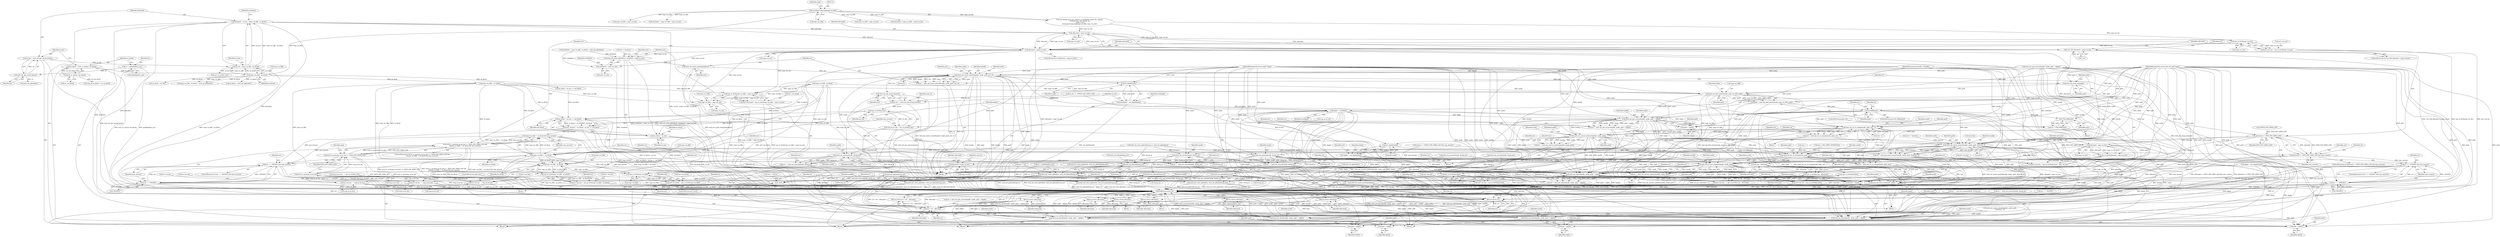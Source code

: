 digraph "1_linux_667eff35a1f56fa74ce98a0c7c29a40adc1ba4e3@API" {
"1000247" [label="(Call,allocated = ee_len - (map->m_lblk - ee_block))"];
"1000249" [label="(Call,ee_len - (map->m_lblk - ee_block))"];
"1000243" [label="(Call,ee_len = ext4_ext_get_actual_len(ex))"];
"1000245" [label="(Call,ext4_ext_get_actual_len(ex))"];
"1000230" [label="(Call,ex = path[depth].p_ext)"];
"1000251" [label="(Call,map->m_lblk - ee_block)"];
"1000173" [label="(Call,(unsigned long long)map->m_lblk)"];
"1000237" [label="(Call,ee_block = le32_to_cpu(ex->ee_block))"];
"1000239" [label="(Call,le32_to_cpu(ex->ee_block))"];
"1000348" [label="(Return,return allocated;)"];
"1000380" [label="(Call,allocated > map->m_len)"];
"1000377" [label="(Call,!ex1 && allocated > map->m_len)"];
"1000389" [label="(Call,cpu_to_le16(map->m_len))"];
"1000385" [label="(Call,ex2->ee_len = cpu_to_le16(map->m_len))"];
"1000394" [label="(Call,allocated > map->m_len)"];
"1000403" [label="(Call,allocated <= EXT4_EXT_ZERO_LEN)"];
"1000402" [label="(Call,allocated <= EXT4_EXT_ZERO_LEN && may_zeroout)"];
"1000618" [label="(Call,err == -ENOSPC && may_zeroout)"];
"1000420" [label="(Call,ee_len - allocated)"];
"1000419" [label="(Call,cpu_to_le16(ee_len - allocated))"];
"1000415" [label="(Call,ex->ee_len   = cpu_to_le16(ee_len - allocated))"];
"1000455" [label="(Call,cpu_to_le16(allocated))"];
"1000451" [label="(Call,ex3->ee_len = cpu_to_le16(allocated))"];
"1000505" [label="(Return,return allocated;)"];
"1000572" [label="(Return,return allocated;)"];
"1000602" [label="(Call,allocated - map->m_len)"];
"1000601" [label="(Call,cpu_to_le16(allocated - map->m_len))"];
"1000597" [label="(Call,ex3->ee_len = cpu_to_le16(allocated - map->m_len))"];
"1000659" [label="(Return,return allocated;)"];
"1000741" [label="(Call,allocated = map->m_len)"];
"1000796" [label="(Return,return allocated;)"];
"1000839" [label="(Call,cpu_to_le16(allocated))"];
"1000835" [label="(Call,ex2->ee_len = cpu_to_le16(allocated))"];
"1000961" [label="(Return,return allocated;)"];
"1000972" [label="(Call,err ? err : allocated)"];
"1000971" [label="(Return,return err ? err : allocated;)"];
"1000748" [label="(Call,le16_to_cpu(orig_ex.ee_len) <= EXT4_EXT_ZERO_LEN)"];
"1000747" [label="(Call,le16_to_cpu(orig_ex.ee_len) <= EXT4_EXT_ZERO_LEN &&\n\t\t\tmap->m_lblk != ee_block && may_zeroout)"];
"1000582" [label="(Call,cpu_to_le32(map->m_lblk + map->m_len))"];
"1000578" [label="(Call,ex3->ee_block = cpu_to_le32(map->m_lblk + map->m_len))"];
"1000583" [label="(Call,map->m_lblk + map->m_len)"];
"1000590" [label="(Call,ext4_ext_store_pblock(ex3, newblock + map->m_len))"];
"1000607" [label="(Call,ext4_ext_mark_uninitialized(ex3))"];
"1000611" [label="(Call,ext4_ext_insert_extent(handle, inode, path, ex3, 0))"];
"1000609" [label="(Call,err = ext4_ext_insert_extent(handle, inode, path, ex3, 0))"];
"1000619" [label="(Call,err == -ENOSPC)"];
"1001004" [label="(Return,return err;)"];
"1000627" [label="(Call,ext4_ext_zeroout(inode, &orig_ex))"];
"1000625" [label="(Call,err =  ext4_ext_zeroout(inode, &orig_ex))"];
"1000650" [label="(Call,ext4_ext_pblock(&orig_ex))"];
"1000648" [label="(Call,ext4_ext_store_pblock(ex, ext4_ext_pblock(&orig_ex)))"];
"1000653" [label="(Call,ext4_ext_dirty(handle, inode, path + depth))"];
"1000993" [label="(Call,ext4_ext_pblock(&orig_ex))"];
"1000991" [label="(Call,ext4_ext_store_pblock(ex, ext4_ext_pblock(&orig_ex)))"];
"1000996" [label="(Call,ext4_ext_mark_uninitialized(ex))"];
"1000998" [label="(Call,ext4_ext_dirty(handle, inode, path + depth))"];
"1000656" [label="(Call,path + depth)"];
"1000667" [label="(Call,ext_depth(inode))"];
"1000665" [label="(Call,newdepth = ext_depth(inode))"];
"1000686" [label="(Call,depth = newdepth)"];
"1000732" [label="(Call,ext4_ext_get_access(handle, inode, path + depth))"];
"1000730" [label="(Call,err = ext4_ext_get_access(handle, inode, path + depth))"];
"1000764" [label="(Call,ext4_ext_zeroout(inode, &orig_ex))"];
"1000762" [label="(Call,err =  ext4_ext_zeroout(inode, &orig_ex))"];
"1000787" [label="(Call,ext4_ext_pblock(&orig_ex))"];
"1000785" [label="(Call,ext4_ext_store_pblock(ex, ext4_ext_pblock(&orig_ex)))"];
"1000790" [label="(Call,ext4_ext_dirty(handle, inode, path + depth))"];
"1000854" [label="(Call,ext4_ext_try_to_merge(inode, path, ex2 - 1))"];
"1000852" [label="(Call,ret = ext4_ext_try_to_merge(inode, path, ex2 - 1))"];
"1000865" [label="(Call,ext4_ext_correct_indexes(handle, inode, path))"];
"1000863" [label="(Call,err = ext4_ext_correct_indexes(handle, inode, path))"];
"1000874" [label="(Call,ext_depth(inode))"];
"1000872" [label="(Call,depth = ext_depth(inode))"];
"1000902" [label="(Call,ext4_ext_dirty(handle, inode, path + depth))"];
"1000900" [label="(Call,err = ext4_ext_dirty(handle, inode, path + depth))"];
"1000968" [label="(Call,ext4_ext_show_leaf(inode, path))"];
"1000905" [label="(Call,path + depth)"];
"1000884" [label="(Call,ext4_ext_try_to_merge(inode, path, ex2))"];
"1000882" [label="(Call,ret = ext4_ext_try_to_merge(inode, path, ex2))"];
"1000893" [label="(Call,ext4_ext_correct_indexes(handle, inode, path))"];
"1000891" [label="(Call,err = ext4_ext_correct_indexes(handle, inode, path))"];
"1000912" [label="(Call,ext4_ext_insert_extent(handle, inode, path, &newex, 0))"];
"1000910" [label="(Call,err = ext4_ext_insert_extent(handle, inode, path, &newex, 0))"];
"1000921" [label="(Call,err == -ENOSPC)"];
"1000920" [label="(Call,err == -ENOSPC && may_zeroout)"];
"1000929" [label="(Call,ext4_ext_zeroout(inode, &orig_ex))"];
"1000927" [label="(Call,err =  ext4_ext_zeroout(inode, &orig_ex))"];
"1000952" [label="(Call,ext4_ext_pblock(&orig_ex))"];
"1000950" [label="(Call,ext4_ext_store_pblock(ex, ext4_ext_pblock(&orig_ex)))"];
"1000955" [label="(Call,ext4_ext_dirty(handle, inode, path + depth))"];
"1000958" [label="(Call,path + depth)"];
"1001001" [label="(Call,path + depth)"];
"1000735" [label="(Call,path + depth)"];
"1000793" [label="(Call,path + depth)"];
"1000693" [label="(Call,ext4_ext_find_extent(inode, map->m_lblk, path))"];
"1000691" [label="(Call,path = ext4_ext_find_extent(inode, map->m_lblk, path))"];
"1000700" [label="(Call,IS_ERR(path))"];
"1000705" [label="(Call,PTR_ERR(path))"];
"1000703" [label="(Call,err = PTR_ERR(path))"];
"1000755" [label="(Call,map->m_lblk != ee_block)"];
"1000754" [label="(Call,map->m_lblk != ee_block && may_zeroout)"];
"1000813" [label="(Call,map->m_lblk - ee_block)"];
"1000812" [label="(Call,cpu_to_le16(map->m_lblk - ee_block))"];
"1000808" [label="(Call,ex1->ee_len = cpu_to_le16(map->m_lblk - ee_block))"];
"1000828" [label="(Call,cpu_to_le32(map->m_lblk))"];
"1000824" [label="(Call,ex2->ee_block = cpu_to_le32(map->m_lblk))"];
"1000671" [label="(Call,ext4_ext_get_actual_len(ex3))"];
"1000669" [label="(Call,ee_len -= ext4_ext_get_actual_len(ex3))"];
"1000677" [label="(Call,cpu_to_le16(ee_len))"];
"1000673" [label="(Call,orig_ex.ee_len = cpu_to_le16(ee_len))"];
"1000749" [label="(Call,le16_to_cpu(orig_ex.ee_len))"];
"1000778" [label="(Call,ex->ee_len   = orig_ex.ee_len)"];
"1000943" [label="(Call,ex->ee_len   = orig_ex.ee_len)"];
"1000984" [label="(Call,ex->ee_len   = orig_ex.ee_len)"];
"1000681" [label="(Call,ee_block + ee_len <= eof_block)"];
"1000679" [label="(Call,may_zeroout = ee_block + ee_len <= eof_block)"];
"1000682" [label="(Call,ee_block + ee_len)"];
"1000879" [label="(Call,!ex3)"];
"1000689" [label="(Call,ext4_ext_drop_refs(path))"];
"1000592" [label="(Call,newblock + map->m_len)"];
"1001002" [label="(Identifier,path)"];
"1000923" [label="(Call,-ENOSPC)"];
"1000943" [label="(Call,ex->ee_len   = orig_ex.ee_len)"];
"1000739" [label="(Identifier,err)"];
"1000996" [label="(Call,ext4_ext_mark_uninitialized(ex))"];
"1000574" [label="(Call,ex3 = &newex)"];
"1000572" [label="(Return,return allocated;)"];
"1000613" [label="(Identifier,inode)"];
"1000285" [label="(Call,ext4_ext_pblock(ex))"];
"1000231" [label="(Identifier,ex)"];
"1000133" [label="(MethodParameterIn,struct inode *inode)"];
"1000746" [label="(ControlStructure,if (le16_to_cpu(orig_ex.ee_len) <= EXT4_EXT_ZERO_LEN &&\n\t\t\tmap->m_lblk != ee_block && may_zeroout))"];
"1000290" [label="(Call,ee_block + ee_len)"];
"1000892" [label="(Identifier,err)"];
"1000471" [label="(Call,err =  ext4_ext_zeroout(inode, &orig_ex))"];
"1000132" [label="(MethodParameterIn,handle_t *handle)"];
"1000674" [label="(Call,orig_ex.ee_len)"];
"1000763" [label="(Identifier,err)"];
"1000905" [label="(Call,path + depth)"];
"1000762" [label="(Call,err =  ext4_ext_zeroout(inode, &orig_ex))"];
"1000889" [label="(Identifier,ret)"];
"1000582" [label="(Call,cpu_to_le32(map->m_lblk + map->m_len))"];
"1000282" [label="(Call,ext4_ext_store_pblock(&orig_ex, ext4_ext_pblock(ex)))"];
"1000930" [label="(Identifier,inode)"];
"1000459" [label="(Call,ext4_ext_insert_extent(handle, inode, path,\n\t\t\t\t\t\t\tex3, 0))"];
"1000960" [label="(Identifier,depth)"];
"1000382" [label="(Call,map->m_len)"];
"1000790" [label="(Call,ext4_ext_dirty(handle, inode, path + depth))"];
"1000678" [label="(Identifier,ee_len)"];
"1000380" [label="(Call,allocated > map->m_len)"];
"1000348" [label="(Return,return allocated;)"];
"1000808" [label="(Call,ex1->ee_len = cpu_to_le16(map->m_lblk - ee_block))"];
"1000135" [label="(MethodParameterIn,struct ext4_ext_path *path)"];
"1000294" [label="(Call,err = ext4_ext_get_access(handle, inode, path + depth))"];
"1000778" [label="(Call,ex->ee_len   = orig_ex.ee_len)"];
"1000608" [label="(Identifier,ex3)"];
"1000881" [label="(Block,)"];
"1000835" [label="(Call,ex2->ee_len = cpu_to_le16(allocated))"];
"1000654" [label="(Identifier,handle)"];
"1000908" [label="(ControlStructure,goto out;)"];
"1000401" [label="(ControlStructure,if (allocated <= EXT4_EXT_ZERO_LEN && may_zeroout))"];
"1000306" [label="(Call,ee_len <= 2*EXT4_EXT_ZERO_LEN && may_zeroout)"];
"1000583" [label="(Call,map->m_lblk + map->m_len)"];
"1000853" [label="(Identifier,ret)"];
"1000730" [label="(Call,err = ext4_ext_get_access(handle, inode, path + depth))"];
"1000947" [label="(Call,orig_ex.ee_len)"];
"1000896" [label="(Identifier,path)"];
"1000584" [label="(Call,map->m_lblk)"];
"1000898" [label="(Identifier,err)"];
"1000416" [label="(Call,ex->ee_len)"];
"1000951" [label="(Identifier,ex)"];
"1000251" [label="(Call,map->m_lblk - ee_block)"];
"1000702" [label="(Block,)"];
"1000591" [label="(Identifier,ex3)"];
"1000884" [label="(Call,ext4_ext_try_to_merge(inode, path, ex2))"];
"1000997" [label="(Identifier,ex)"];
"1000668" [label="(Identifier,inode)"];
"1000868" [label="(Identifier,path)"];
"1000602" [label="(Call,allocated - map->m_len)"];
"1000956" [label="(Identifier,handle)"];
"1000612" [label="(Identifier,handle)"];
"1000797" [label="(Identifier,allocated)"];
"1000307" [label="(Call,ee_len <= 2*EXT4_EXT_ZERO_LEN)"];
"1000313" [label="(Block,)"];
"1000870" [label="(Identifier,err)"];
"1000505" [label="(Return,return allocated;)"];
"1000857" [label="(Call,ex2 - 1)"];
"1000957" [label="(Identifier,inode)"];
"1000651" [label="(Call,&orig_ex)"];
"1000621" [label="(Call,-ENOSPC)"];
"1000136" [label="(Block,)"];
"1000863" [label="(Call,err = ext4_ext_correct_indexes(handle, inode, path))"];
"1000707" [label="(ControlStructure,goto out;)"];
"1000682" [label="(Call,ee_block + ee_len)"];
"1000998" [label="(Call,ext4_ext_dirty(handle, inode, path + depth))"];
"1000694" [label="(Identifier,inode)"];
"1000420" [label="(Call,ee_len - allocated)"];
"1000456" [label="(Identifier,allocated)"];
"1000800" [label="(Identifier,ex1)"];
"1000732" [label="(Call,ext4_ext_get_access(handle, inode, path + depth))"];
"1000886" [label="(Identifier,path)"];
"1000663" [label="(Identifier,err)"];
"1000686" [label="(Call,depth = newdepth)"];
"1000929" [label="(Call,ext4_ext_zeroout(inode, &orig_ex))"];
"1000779" [label="(Call,ex->ee_len)"];
"1000247" [label="(Call,allocated = ee_len - (map->m_lblk - ee_block))"];
"1000173" [label="(Call,(unsigned long long)map->m_lblk)"];
"1000756" [label="(Call,map->m_lblk)"];
"1000689" [label="(Call,ext4_ext_drop_refs(path))"];
"1000723" [label="(Call,ex2 != &newex)"];
"1000610" [label="(Identifier,err)"];
"1000699" [label="(ControlStructure,if (IS_ERR(path)))"];
"1000593" [label="(Identifier,newblock)"];
"1000921" [label="(Call,err == -ENOSPC)"];
"1000618" [label="(Call,err == -ENOSPC && may_zeroout)"];
"1000922" [label="(Identifier,err)"];
"1000782" [label="(Call,orig_ex.ee_len)"];
"1000458" [label="(Identifier,err)"];
"1000410" [label="(Identifier,ex)"];
"1000882" [label="(Call,ret = ext4_ext_try_to_merge(inode, path, ex2))"];
"1000753" [label="(Identifier,EXT4_EXT_ZERO_LEN)"];
"1000671" [label="(Call,ext4_ext_get_actual_len(ex3))"];
"1000381" [label="(Identifier,allocated)"];
"1000900" [label="(Call,err = ext4_ext_dirty(handle, inode, path + depth))"];
"1000648" [label="(Call,ext4_ext_store_pblock(ex, ext4_ext_pblock(&orig_ex)))"];
"1000953" [label="(Call,&orig_ex)"];
"1000759" [label="(Identifier,ee_block)"];
"1000257" [label="(Identifier,newblock)"];
"1000506" [label="(Identifier,allocated)"];
"1000914" [label="(Identifier,inode)"];
"1000737" [label="(Identifier,depth)"];
"1000819" [label="(Identifier,ex1)"];
"1000793" [label="(Call,path + depth)"];
"1000760" [label="(Identifier,may_zeroout)"];
"1000684" [label="(Identifier,ee_len)"];
"1000971" [label="(Return,return err ? err : allocated;)"];
"1000256" [label="(Call,newblock = map->m_lblk - ee_block + ext4_ext_pblock(ex))"];
"1000407" [label="(Block,)"];
"1000906" [label="(Identifier,path)"];
"1000250" [label="(Identifier,ee_len)"];
"1000785" [label="(Call,ext4_ext_store_pblock(ex, ext4_ext_pblock(&orig_ex)))"];
"1000314" [label="(Call,err =  ext4_ext_zeroout(inode, &orig_ex))"];
"1000667" [label="(Call,ext_depth(inode))"];
"1000743" [label="(Call,map->m_len)"];
"1000258" [label="(Call,map->m_lblk - ee_block + ext4_ext_pblock(ex))"];
"1000855" [label="(Identifier,inode)"];
"1000715" [label="(Call,ex = path[depth].p_ext)"];
"1000628" [label="(Identifier,inode)"];
"1000817" [label="(Identifier,ee_block)"];
"1000316" [label="(Call,ext4_ext_zeroout(inode, &orig_ex))"];
"1000754" [label="(Call,map->m_lblk != ee_block && may_zeroout)"];
"1000915" [label="(Identifier,path)"];
"1000680" [label="(Identifier,may_zeroout)"];
"1000276" [label="(Call,orig_ex.ee_len   = cpu_to_le16(ee_len))"];
"1000609" [label="(Call,err = ext4_ext_insert_extent(handle, inode, path, ex3, 0))"];
"1000856" [label="(Identifier,path)"];
"1000734" [label="(Identifier,inode)"];
"1000394" [label="(Call,allocated > map->m_len)"];
"1000243" [label="(Call,ee_len = ext4_ext_get_actual_len(ex))"];
"1000952" [label="(Call,ext4_ext_pblock(&orig_ex))"];
"1001003" [label="(Identifier,depth)"];
"1000861" [label="(Identifier,ret)"];
"1000168" [label="(Call,ext_debug(\"ext4_ext_convert_to_initialized: inode %lu, logical\"\n \t\t\"block %llu, max_blocks %u\n\", inode->i_ino,\n\t\t(unsigned long long)map->m_lblk, map->m_len))"];
"1000912" [label="(Call,ext4_ext_insert_extent(handle, inode, path, &newex, 0))"];
"1000614" [label="(Identifier,path)"];
"1000804" [label="(Block,)"];
"1000627" [label="(Call,ext4_ext_zeroout(inode, &orig_ex))"];
"1000795" [label="(Identifier,depth)"];
"1000604" [label="(Call,map->m_len)"];
"1000765" [label="(Identifier,inode)"];
"1000705" [label="(Call,PTR_ERR(path))"];
"1000958" [label="(Call,path + depth)"];
"1000655" [label="(Identifier,inode)"];
"1000599" [label="(Identifier,ex3)"];
"1000757" [label="(Identifier,map)"];
"1000470" [label="(Block,)"];
"1000700" [label="(Call,IS_ERR(path))"];
"1000836" [label="(Call,ex2->ee_len)"];
"1000210" [label="(Call,eof_block = map->m_lblk + map->m_len)"];
"1000741" [label="(Call,allocated = map->m_len)"];
"1000902" [label="(Call,ext4_ext_dirty(handle, inode, path + depth))"];
"1000761" [label="(Block,)"];
"1000365" [label="(Call,map->m_lblk - ee_block)"];
"1000972" [label="(Call,err ? err : allocated)"];
"1000733" [label="(Identifier,handle)"];
"1000626" [label="(Identifier,err)"];
"1000926" [label="(Block,)"];
"1000601" [label="(Call,cpu_to_le16(allocated - map->m_len))"];
"1000623" [label="(Identifier,may_zeroout)"];
"1000955" [label="(Call,ext4_ext_dirty(handle, inode, path + depth))"];
"1000988" [label="(Call,orig_ex.ee_len)"];
"1000575" [label="(Identifier,ex3)"];
"1000422" [label="(Identifier,allocated)"];
"1000969" [label="(Identifier,inode)"];
"1000786" [label="(Identifier,ex)"];
"1000787" [label="(Call,ext4_ext_pblock(&orig_ex))"];
"1000615" [label="(Identifier,ex3)"];
"1000751" [label="(Identifier,orig_ex)"];
"1000749" [label="(Call,le16_to_cpu(orig_ex.ee_len))"];
"1000919" [label="(ControlStructure,if (err == -ENOSPC && may_zeroout))"];
"1000386" [label="(Call,ex2->ee_len)"];
"1000665" [label="(Call,newdepth = ext_depth(inode))"];
"1000179" [label="(Identifier,map)"];
"1000424" [label="(Identifier,ex)"];
"1000824" [label="(Call,ex2->ee_block = cpu_to_le32(map->m_lblk))"];
"1000175" [label="(Call,map->m_lblk)"];
"1000931" [label="(Call,&orig_ex)"];
"1000376" [label="(ControlStructure,if (!ex1 && allocated > map->m_len))"];
"1000351" [label="(Call,map->m_lblk > ee_block)"];
"1000611" [label="(Call,ext4_ext_insert_extent(handle, inode, path, ex3, 0))"];
"1000656" [label="(Call,path + depth)"];
"1000866" [label="(Identifier,handle)"];
"1000876" [label="(Call,ex2--)"];
"1000879" [label="(Call,!ex3)"];
"1000852" [label="(Call,ret = ext4_ext_try_to_merge(inode, path, ex2 - 1))"];
"1000393" [label="(ControlStructure,if (allocated > map->m_len))"];
"1000890" [label="(Block,)"];
"1000425" [label="(Call,ext4_ext_store_pblock(ex, ext4_ext_pblock(&orig_ex)))"];
"1000262" [label="(Call,ee_block + ext4_ext_pblock(ex))"];
"1000873" [label="(Identifier,depth)"];
"1000693" [label="(Call,ext4_ext_find_extent(inode, map->m_lblk, path))"];
"1000813" [label="(Call,map->m_lblk - ee_block)"];
"1001000" [label="(Identifier,inode)"];
"1000701" [label="(Identifier,path)"];
"1000681" [label="(Call,ee_block + ee_len <= eof_block)"];
"1000309" [label="(Call,2*EXT4_EXT_ZERO_LEN)"];
"1000587" [label="(Call,map->m_len)"];
"1000985" [label="(Call,ex->ee_len)"];
"1000865" [label="(Call,ext4_ext_correct_indexes(handle, inode, path))"];
"1000809" [label="(Call,ex1->ee_len)"];
"1000666" [label="(Identifier,newdepth)"];
"1000864" [label="(Identifier,err)"];
"1000619" [label="(Call,err == -ENOSPC)"];
"1000911" [label="(Identifier,err)"];
"1000230" [label="(Call,ex = path[depth].p_ext)"];
"1000406" [label="(Identifier,may_zeroout)"];
"1000280" [label="(Call,cpu_to_le16(ee_len))"];
"1000794" [label="(Identifier,path)"];
"1000573" [label="(Identifier,allocated)"];
"1000698" [label="(Identifier,path)"];
"1000390" [label="(Call,map->m_len)"];
"1000603" [label="(Identifier,allocated)"];
"1000736" [label="(Identifier,path)"];
"1000579" [label="(Call,ex3->ee_block)"];
"1000255" [label="(Identifier,ee_block)"];
"1000404" [label="(Identifier,allocated)"];
"1000891" [label="(Call,err = ext4_ext_correct_indexes(handle, inode, path))"];
"1000788" [label="(Call,&orig_ex)"];
"1000962" [label="(Identifier,allocated)"];
"1000289" [label="(Call,ee_block + ee_len <= eof_block)"];
"1000387" [label="(Identifier,ex2)"];
"1000620" [label="(Identifier,err)"];
"1000847" [label="(Call,ex2 > EXT_FIRST_EXTENT(eh))"];
"1000683" [label="(Identifier,ee_block)"];
"1000959" [label="(Identifier,path)"];
"1000812" [label="(Call,cpu_to_le16(map->m_lblk - ee_block))"];
"1000875" [label="(Identifier,inode)"];
"1000920" [label="(Call,err == -ENOSPC && may_zeroout)"];
"1000880" [label="(Identifier,ex3)"];
"1000851" [label="(Block,)"];
"1000399" [label="(Block,)"];
"1000244" [label="(Identifier,ee_len)"];
"1000238" [label="(Identifier,ee_block)"];
"1000578" [label="(Call,ex3->ee_block = cpu_to_le32(map->m_lblk + map->m_len))"];
"1000349" [label="(Identifier,allocated)"];
"1000452" [label="(Call,ex3->ee_len)"];
"1000704" [label="(Identifier,err)"];
"1000991" [label="(Call,ext4_ext_store_pblock(ex, ext4_ext_pblock(&orig_ex)))"];
"1000907" [label="(Identifier,depth)"];
"1000617" [label="(ControlStructure,if (err == -ENOSPC && may_zeroout))"];
"1000965" [label="(Identifier,err)"];
"1000961" [label="(Return,return allocated;)"];
"1000598" [label="(Call,ex3->ee_len)"];
"1000451" [label="(Call,ex3->ee_len = cpu_to_le16(allocated))"];
"1000993" [label="(Call,ext4_ext_pblock(&orig_ex))"];
"1000632" [label="(Identifier,err)"];
"1000910" [label="(Call,err = ext4_ext_insert_extent(handle, inode, path, &newex, 0))"];
"1000833" [label="(Identifier,ex2)"];
"1000918" [label="(Literal,0)"];
"1000203" [label="(Call,map->m_lblk + map->m_len)"];
"1001006" [label="(MethodReturn,static int)"];
"1000396" [label="(Call,map->m_len)"];
"1000968" [label="(Call,ext4_ext_show_leaf(inode, path))"];
"1000703" [label="(Call,err = PTR_ERR(path))"];
"1000296" [label="(Call,ext4_ext_get_access(handle, inode, path + depth))"];
"1000766" [label="(Call,&orig_ex)"];
"1000903" [label="(Identifier,handle)"];
"1000842" [label="(Call,ex2 != ex)"];
"1000731" [label="(Identifier,err)"];
"1000894" [label="(Identifier,handle)"];
"1000994" [label="(Call,&orig_ex)"];
"1000385" [label="(Call,ex2->ee_len = cpu_to_le16(map->m_len))"];
"1000629" [label="(Call,&orig_ex)"];
"1000895" [label="(Identifier,inode)"];
"1000403" [label="(Call,allocated <= EXT4_EXT_ZERO_LEN)"];
"1001005" [label="(Identifier,err)"];
"1000237" [label="(Call,ee_block = le32_to_cpu(ex->ee_block))"];
"1000675" [label="(Identifier,orig_ex)"];
"1000657" [label="(Identifier,path)"];
"1000970" [label="(Identifier,path)"];
"1000669" [label="(Call,ee_len -= ext4_ext_get_actual_len(ex3))"];
"1000625" [label="(Call,err =  ext4_ext_zeroout(inode, &orig_ex))"];
"1000887" [label="(Identifier,ex2)"];
"1000594" [label="(Call,map->m_len)"];
"1000679" [label="(Call,may_zeroout = ee_block + ee_len <= eof_block)"];
"1000814" [label="(Call,map->m_lblk)"];
"1000735" [label="(Call,path + depth)"];
"1000742" [label="(Identifier,allocated)"];
"1000769" [label="(Identifier,err)"];
"1000893" [label="(Call,ext4_ext_correct_indexes(handle, inode, path))"];
"1000653" [label="(Call,ext4_ext_dirty(handle, inode, path + depth))"];
"1000828" [label="(Call,cpu_to_le32(map->m_lblk))"];
"1000843" [label="(Identifier,ex2)"];
"1000867" [label="(Identifier,inode)"];
"1000840" [label="(Identifier,allocated)"];
"1000885" [label="(Identifier,inode)"];
"1000473" [label="(Call,ext4_ext_zeroout(inode, &orig_ex))"];
"1000695" [label="(Call,map->m_lblk)"];
"1000691" [label="(Call,path = ext4_ext_find_extent(inode, map->m_lblk, path))"];
"1000240" [label="(Call,ex->ee_block)"];
"1000925" [label="(Identifier,may_zeroout)"];
"1000796" [label="(Return,return allocated;)"];
"1000421" [label="(Identifier,ee_len)"];
"1000706" [label="(Identifier,path)"];
"1000709" [label="(Identifier,eh)"];
"1000672" [label="(Identifier,ex3)"];
"1000825" [label="(Call,ex2->ee_block)"];
"1000219" [label="(Call,depth = ext_depth(inode))"];
"1000792" [label="(Identifier,inode)"];
"1000670" [label="(Identifier,ee_len)"];
"1000829" [label="(Call,map->m_lblk)"];
"1000624" [label="(Block,)"];
"1000877" [label="(Identifier,ex2)"];
"1000974" [label="(Identifier,err)"];
"1000592" [label="(Call,newblock + map->m_len)"];
"1000928" [label="(Identifier,err)"];
"1000692" [label="(Identifier,path)"];
"1000232" [label="(Call,path[depth].p_ext)"];
"1000916" [label="(Call,&newex)"];
"1000764" [label="(Call,ext4_ext_zeroout(inode, &orig_ex))"];
"1000950" [label="(Call,ext4_ext_store_pblock(ex, ext4_ext_pblock(&orig_ex)))"];
"1000687" [label="(Identifier,depth)"];
"1000862" [label="(Block,)"];
"1000901" [label="(Identifier,err)"];
"1000269" [label="(Call,orig_ex.ee_block = ex->ee_block)"];
"1000239" [label="(Call,le32_to_cpu(ex->ee_block))"];
"1000415" [label="(Call,ex->ee_len   = cpu_to_le16(ee_len - allocated))"];
"1000597" [label="(Call,ex3->ee_len = cpu_to_le16(allocated - map->m_len))"];
"1000377" [label="(Call,!ex1 && allocated > map->m_len)"];
"1000590" [label="(Call,ext4_ext_store_pblock(ex3, newblock + map->m_len))"];
"1000658" [label="(Identifier,depth)"];
"1000883" [label="(Identifier,ret)"];
"1000747" [label="(Call,le16_to_cpu(orig_ex.ee_len) <= EXT4_EXT_ZERO_LEN &&\n\t\t\tmap->m_lblk != ee_block && may_zeroout)"];
"1000419" [label="(Call,cpu_to_le16(ee_len - allocated))"];
"1000791" [label="(Identifier,handle)"];
"1000246" [label="(Identifier,ex)"];
"1000755" [label="(Call,map->m_lblk != ee_block)"];
"1000927" [label="(Call,err =  ext4_ext_zeroout(inode, &orig_ex))"];
"1000249" [label="(Call,ee_len - (map->m_lblk - ee_block))"];
"1000659" [label="(Return,return allocated;)"];
"1000748" [label="(Call,le16_to_cpu(orig_ex.ee_len) <= EXT4_EXT_ZERO_LEN)"];
"1000395" [label="(Identifier,allocated)"];
"1000660" [label="(Identifier,allocated)"];
"1000455" [label="(Call,cpu_to_le16(allocated))"];
"1000673" [label="(Call,orig_ex.ee_len = cpu_to_le16(ee_len))"];
"1001001" [label="(Call,path + depth)"];
"1000934" [label="(Identifier,err)"];
"1000149" [label="(Call,*ex3 = NULL)"];
"1000402" [label="(Call,allocated <= EXT4_EXT_ZERO_LEN && may_zeroout)"];
"1000854" [label="(Call,ext4_ext_try_to_merge(inode, path, ex2 - 1))"];
"1000248" [label="(Identifier,allocated)"];
"1000677" [label="(Call,cpu_to_le16(ee_len))"];
"1000466" [label="(Call,err == -ENOSPC)"];
"1000650" [label="(Call,ext4_ext_pblock(&orig_ex))"];
"1000874" [label="(Call,ext_depth(inode))"];
"1000904" [label="(Identifier,inode)"];
"1000750" [label="(Call,orig_ex.ee_len)"];
"1000616" [label="(Literal,0)"];
"1000264" [label="(Call,ext4_ext_pblock(ex))"];
"1000878" [label="(ControlStructure,if (!ex3))"];
"1000607" [label="(Call,ext4_ext_mark_uninitialized(ex3))"];
"1000201" [label="(Call,eof_block < map->m_lblk + map->m_len)"];
"1000245" [label="(Call,ext4_ext_get_actual_len(ex))"];
"1000690" [label="(Identifier,path)"];
"1000999" [label="(Identifier,handle)"];
"1000992" [label="(Identifier,ex)"];
"1000688" [label="(Identifier,newdepth)"];
"1000872" [label="(Call,depth = ext_depth(inode))"];
"1000913" [label="(Identifier,handle)"];
"1000252" [label="(Call,map->m_lblk)"];
"1000212" [label="(Call,map->m_lblk + map->m_len)"];
"1000649" [label="(Identifier,ex)"];
"1000975" [label="(Identifier,allocated)"];
"1000378" [label="(Call,!ex1)"];
"1000427" [label="(Call,ext4_ext_pblock(&orig_ex))"];
"1000685" [label="(Identifier,eof_block)"];
"1000944" [label="(Call,ex->ee_len)"];
"1000405" [label="(Identifier,EXT4_EXT_ZERO_LEN)"];
"1000973" [label="(Identifier,err)"];
"1001004" [label="(Return,return err;)"];
"1000984" [label="(Call,ex->ee_len   = orig_ex.ee_len)"];
"1000839" [label="(Call,cpu_to_le16(allocated))"];
"1000389" [label="(Call,cpu_to_le16(map->m_len))"];
"1000247" -> "1000136"  [label="AST: "];
"1000247" -> "1000249"  [label="CFG: "];
"1000248" -> "1000247"  [label="AST: "];
"1000249" -> "1000247"  [label="AST: "];
"1000257" -> "1000247"  [label="CFG: "];
"1000247" -> "1001006"  [label="DDG: allocated"];
"1000247" -> "1001006"  [label="DDG: ee_len - (map->m_lblk - ee_block)"];
"1000249" -> "1000247"  [label="DDG: ee_len"];
"1000249" -> "1000247"  [label="DDG: map->m_lblk - ee_block"];
"1000247" -> "1000348"  [label="DDG: allocated"];
"1000247" -> "1000380"  [label="DDG: allocated"];
"1000247" -> "1000394"  [label="DDG: allocated"];
"1000247" -> "1000972"  [label="DDG: allocated"];
"1000249" -> "1000251"  [label="CFG: "];
"1000250" -> "1000249"  [label="AST: "];
"1000251" -> "1000249"  [label="AST: "];
"1000249" -> "1001006"  [label="DDG: map->m_lblk - ee_block"];
"1000243" -> "1000249"  [label="DDG: ee_len"];
"1000251" -> "1000249"  [label="DDG: map->m_lblk"];
"1000251" -> "1000249"  [label="DDG: ee_block"];
"1000249" -> "1000280"  [label="DDG: ee_len"];
"1000243" -> "1000136"  [label="AST: "];
"1000243" -> "1000245"  [label="CFG: "];
"1000244" -> "1000243"  [label="AST: "];
"1000245" -> "1000243"  [label="AST: "];
"1000248" -> "1000243"  [label="CFG: "];
"1000243" -> "1001006"  [label="DDG: ext4_ext_get_actual_len(ex)"];
"1000245" -> "1000243"  [label="DDG: ex"];
"1000245" -> "1000246"  [label="CFG: "];
"1000246" -> "1000245"  [label="AST: "];
"1000230" -> "1000245"  [label="DDG: ex"];
"1000245" -> "1000264"  [label="DDG: ex"];
"1000230" -> "1000136"  [label="AST: "];
"1000230" -> "1000232"  [label="CFG: "];
"1000231" -> "1000230"  [label="AST: "];
"1000232" -> "1000230"  [label="AST: "];
"1000238" -> "1000230"  [label="CFG: "];
"1000230" -> "1001006"  [label="DDG: path[depth].p_ext"];
"1000251" -> "1000255"  [label="CFG: "];
"1000252" -> "1000251"  [label="AST: "];
"1000255" -> "1000251"  [label="AST: "];
"1000173" -> "1000251"  [label="DDG: map->m_lblk"];
"1000237" -> "1000251"  [label="DDG: ee_block"];
"1000251" -> "1000258"  [label="DDG: map->m_lblk"];
"1000251" -> "1000258"  [label="DDG: ee_block"];
"1000251" -> "1000262"  [label="DDG: ee_block"];
"1000251" -> "1000289"  [label="DDG: ee_block"];
"1000251" -> "1000290"  [label="DDG: ee_block"];
"1000251" -> "1000351"  [label="DDG: ee_block"];
"1000173" -> "1000168"  [label="AST: "];
"1000173" -> "1000175"  [label="CFG: "];
"1000174" -> "1000173"  [label="AST: "];
"1000175" -> "1000173"  [label="AST: "];
"1000179" -> "1000173"  [label="CFG: "];
"1000173" -> "1000168"  [label="DDG: map->m_lblk"];
"1000173" -> "1000201"  [label="DDG: map->m_lblk"];
"1000173" -> "1000203"  [label="DDG: map->m_lblk"];
"1000173" -> "1000210"  [label="DDG: map->m_lblk"];
"1000173" -> "1000212"  [label="DDG: map->m_lblk"];
"1000237" -> "1000136"  [label="AST: "];
"1000237" -> "1000239"  [label="CFG: "];
"1000238" -> "1000237"  [label="AST: "];
"1000239" -> "1000237"  [label="AST: "];
"1000244" -> "1000237"  [label="CFG: "];
"1000237" -> "1001006"  [label="DDG: le32_to_cpu(ex->ee_block)"];
"1000239" -> "1000237"  [label="DDG: ex->ee_block"];
"1000239" -> "1000240"  [label="CFG: "];
"1000240" -> "1000239"  [label="AST: "];
"1000239" -> "1000269"  [label="DDG: ex->ee_block"];
"1000348" -> "1000313"  [label="AST: "];
"1000348" -> "1000349"  [label="CFG: "];
"1000349" -> "1000348"  [label="AST: "];
"1001006" -> "1000348"  [label="CFG: "];
"1000348" -> "1001006"  [label="DDG: <RET>"];
"1000349" -> "1000348"  [label="DDG: allocated"];
"1000380" -> "1000377"  [label="AST: "];
"1000380" -> "1000382"  [label="CFG: "];
"1000381" -> "1000380"  [label="AST: "];
"1000382" -> "1000380"  [label="AST: "];
"1000377" -> "1000380"  [label="CFG: "];
"1000380" -> "1000377"  [label="DDG: allocated"];
"1000380" -> "1000377"  [label="DDG: map->m_len"];
"1000168" -> "1000380"  [label="DDG: map->m_len"];
"1000380" -> "1000389"  [label="DDG: map->m_len"];
"1000380" -> "1000394"  [label="DDG: allocated"];
"1000380" -> "1000394"  [label="DDG: map->m_len"];
"1000377" -> "1000376"  [label="AST: "];
"1000377" -> "1000378"  [label="CFG: "];
"1000378" -> "1000377"  [label="AST: "];
"1000387" -> "1000377"  [label="CFG: "];
"1000395" -> "1000377"  [label="CFG: "];
"1000377" -> "1001006"  [label="DDG: !ex1 && allocated > map->m_len"];
"1000377" -> "1001006"  [label="DDG: !ex1"];
"1000378" -> "1000377"  [label="DDG: ex1"];
"1000389" -> "1000385"  [label="AST: "];
"1000389" -> "1000390"  [label="CFG: "];
"1000390" -> "1000389"  [label="AST: "];
"1000385" -> "1000389"  [label="CFG: "];
"1000389" -> "1000385"  [label="DDG: map->m_len"];
"1000168" -> "1000389"  [label="DDG: map->m_len"];
"1000389" -> "1000394"  [label="DDG: map->m_len"];
"1000385" -> "1000376"  [label="AST: "];
"1000386" -> "1000385"  [label="AST: "];
"1000395" -> "1000385"  [label="CFG: "];
"1000385" -> "1001006"  [label="DDG: cpu_to_le16(map->m_len)"];
"1000385" -> "1001006"  [label="DDG: ex2->ee_len"];
"1000394" -> "1000393"  [label="AST: "];
"1000394" -> "1000396"  [label="CFG: "];
"1000395" -> "1000394"  [label="AST: "];
"1000396" -> "1000394"  [label="AST: "];
"1000404" -> "1000394"  [label="CFG: "];
"1000800" -> "1000394"  [label="CFG: "];
"1000394" -> "1001006"  [label="DDG: map->m_len"];
"1000394" -> "1001006"  [label="DDG: allocated > map->m_len"];
"1000168" -> "1000394"  [label="DDG: map->m_len"];
"1000394" -> "1000403"  [label="DDG: allocated"];
"1000394" -> "1000582"  [label="DDG: map->m_len"];
"1000394" -> "1000583"  [label="DDG: map->m_len"];
"1000394" -> "1000590"  [label="DDG: map->m_len"];
"1000394" -> "1000592"  [label="DDG: map->m_len"];
"1000394" -> "1000602"  [label="DDG: map->m_len"];
"1000394" -> "1000839"  [label="DDG: allocated"];
"1000403" -> "1000402"  [label="AST: "];
"1000403" -> "1000405"  [label="CFG: "];
"1000404" -> "1000403"  [label="AST: "];
"1000405" -> "1000403"  [label="AST: "];
"1000406" -> "1000403"  [label="CFG: "];
"1000402" -> "1000403"  [label="CFG: "];
"1000403" -> "1001006"  [label="DDG: EXT4_EXT_ZERO_LEN"];
"1000403" -> "1000402"  [label="DDG: allocated"];
"1000403" -> "1000402"  [label="DDG: EXT4_EXT_ZERO_LEN"];
"1000309" -> "1000403"  [label="DDG: EXT4_EXT_ZERO_LEN"];
"1000403" -> "1000420"  [label="DDG: allocated"];
"1000403" -> "1000602"  [label="DDG: allocated"];
"1000403" -> "1000748"  [label="DDG: EXT4_EXT_ZERO_LEN"];
"1000402" -> "1000401"  [label="AST: "];
"1000402" -> "1000406"  [label="CFG: "];
"1000406" -> "1000402"  [label="AST: "];
"1000410" -> "1000402"  [label="CFG: "];
"1000575" -> "1000402"  [label="CFG: "];
"1000402" -> "1001006"  [label="DDG: allocated <= EXT4_EXT_ZERO_LEN && may_zeroout"];
"1000402" -> "1001006"  [label="DDG: allocated <= EXT4_EXT_ZERO_LEN"];
"1000402" -> "1001006"  [label="DDG: may_zeroout"];
"1000306" -> "1000402"  [label="DDG: may_zeroout"];
"1000402" -> "1000618"  [label="DDG: may_zeroout"];
"1000618" -> "1000617"  [label="AST: "];
"1000618" -> "1000619"  [label="CFG: "];
"1000618" -> "1000623"  [label="CFG: "];
"1000619" -> "1000618"  [label="AST: "];
"1000623" -> "1000618"  [label="AST: "];
"1000626" -> "1000618"  [label="CFG: "];
"1000663" -> "1000618"  [label="CFG: "];
"1000618" -> "1001006"  [label="DDG: may_zeroout"];
"1000618" -> "1001006"  [label="DDG: err == -ENOSPC && may_zeroout"];
"1000618" -> "1001006"  [label="DDG: err == -ENOSPC"];
"1000619" -> "1000618"  [label="DDG: err"];
"1000619" -> "1000618"  [label="DDG: -ENOSPC"];
"1000420" -> "1000419"  [label="AST: "];
"1000420" -> "1000422"  [label="CFG: "];
"1000421" -> "1000420"  [label="AST: "];
"1000422" -> "1000420"  [label="AST: "];
"1000419" -> "1000420"  [label="CFG: "];
"1000420" -> "1001006"  [label="DDG: ee_len"];
"1000420" -> "1000419"  [label="DDG: ee_len"];
"1000420" -> "1000419"  [label="DDG: allocated"];
"1000307" -> "1000420"  [label="DDG: ee_len"];
"1000420" -> "1000455"  [label="DDG: allocated"];
"1000419" -> "1000415"  [label="AST: "];
"1000415" -> "1000419"  [label="CFG: "];
"1000419" -> "1001006"  [label="DDG: ee_len - allocated"];
"1000419" -> "1000415"  [label="DDG: ee_len - allocated"];
"1000415" -> "1000407"  [label="AST: "];
"1000416" -> "1000415"  [label="AST: "];
"1000424" -> "1000415"  [label="CFG: "];
"1000415" -> "1001006"  [label="DDG: ex->ee_len"];
"1000415" -> "1001006"  [label="DDG: cpu_to_le16(ee_len - allocated)"];
"1000455" -> "1000451"  [label="AST: "];
"1000455" -> "1000456"  [label="CFG: "];
"1000456" -> "1000455"  [label="AST: "];
"1000451" -> "1000455"  [label="CFG: "];
"1000455" -> "1001006"  [label="DDG: allocated"];
"1000455" -> "1000451"  [label="DDG: allocated"];
"1000455" -> "1000505"  [label="DDG: allocated"];
"1000455" -> "1000572"  [label="DDG: allocated"];
"1000451" -> "1000407"  [label="AST: "];
"1000452" -> "1000451"  [label="AST: "];
"1000458" -> "1000451"  [label="CFG: "];
"1000451" -> "1001006"  [label="DDG: cpu_to_le16(allocated)"];
"1000451" -> "1001006"  [label="DDG: ex3->ee_len"];
"1000505" -> "1000470"  [label="AST: "];
"1000505" -> "1000506"  [label="CFG: "];
"1000506" -> "1000505"  [label="AST: "];
"1001006" -> "1000505"  [label="CFG: "];
"1000505" -> "1001006"  [label="DDG: <RET>"];
"1000506" -> "1000505"  [label="DDG: allocated"];
"1000572" -> "1000407"  [label="AST: "];
"1000572" -> "1000573"  [label="CFG: "];
"1000573" -> "1000572"  [label="AST: "];
"1001006" -> "1000572"  [label="CFG: "];
"1000572" -> "1001006"  [label="DDG: <RET>"];
"1000573" -> "1000572"  [label="DDG: allocated"];
"1000602" -> "1000601"  [label="AST: "];
"1000602" -> "1000604"  [label="CFG: "];
"1000603" -> "1000602"  [label="AST: "];
"1000604" -> "1000602"  [label="AST: "];
"1000601" -> "1000602"  [label="CFG: "];
"1000602" -> "1001006"  [label="DDG: map->m_len"];
"1000602" -> "1001006"  [label="DDG: allocated"];
"1000602" -> "1000601"  [label="DDG: allocated"];
"1000602" -> "1000601"  [label="DDG: map->m_len"];
"1000602" -> "1000659"  [label="DDG: allocated"];
"1000602" -> "1000741"  [label="DDG: map->m_len"];
"1000602" -> "1000972"  [label="DDG: allocated"];
"1000601" -> "1000597"  [label="AST: "];
"1000597" -> "1000601"  [label="CFG: "];
"1000601" -> "1001006"  [label="DDG: allocated - map->m_len"];
"1000601" -> "1000597"  [label="DDG: allocated - map->m_len"];
"1000597" -> "1000399"  [label="AST: "];
"1000598" -> "1000597"  [label="AST: "];
"1000608" -> "1000597"  [label="CFG: "];
"1000597" -> "1001006"  [label="DDG: ex3->ee_len"];
"1000597" -> "1001006"  [label="DDG: cpu_to_le16(allocated - map->m_len)"];
"1000659" -> "1000624"  [label="AST: "];
"1000659" -> "1000660"  [label="CFG: "];
"1000660" -> "1000659"  [label="AST: "];
"1001006" -> "1000659"  [label="CFG: "];
"1000659" -> "1001006"  [label="DDG: <RET>"];
"1000660" -> "1000659"  [label="DDG: allocated"];
"1000741" -> "1000399"  [label="AST: "];
"1000741" -> "1000743"  [label="CFG: "];
"1000742" -> "1000741"  [label="AST: "];
"1000743" -> "1000741"  [label="AST: "];
"1000751" -> "1000741"  [label="CFG: "];
"1000741" -> "1001006"  [label="DDG: allocated"];
"1000741" -> "1001006"  [label="DDG: map->m_len"];
"1000741" -> "1000796"  [label="DDG: allocated"];
"1000741" -> "1000839"  [label="DDG: allocated"];
"1000796" -> "1000761"  [label="AST: "];
"1000796" -> "1000797"  [label="CFG: "];
"1000797" -> "1000796"  [label="AST: "];
"1001006" -> "1000796"  [label="CFG: "];
"1000796" -> "1001006"  [label="DDG: <RET>"];
"1000797" -> "1000796"  [label="DDG: allocated"];
"1000839" -> "1000835"  [label="AST: "];
"1000839" -> "1000840"  [label="CFG: "];
"1000840" -> "1000839"  [label="AST: "];
"1000835" -> "1000839"  [label="CFG: "];
"1000839" -> "1001006"  [label="DDG: allocated"];
"1000839" -> "1000835"  [label="DDG: allocated"];
"1000839" -> "1000961"  [label="DDG: allocated"];
"1000839" -> "1000972"  [label="DDG: allocated"];
"1000835" -> "1000136"  [label="AST: "];
"1000836" -> "1000835"  [label="AST: "];
"1000843" -> "1000835"  [label="CFG: "];
"1000835" -> "1001006"  [label="DDG: ex2->ee_len"];
"1000835" -> "1001006"  [label="DDG: cpu_to_le16(allocated)"];
"1000961" -> "1000926"  [label="AST: "];
"1000961" -> "1000962"  [label="CFG: "];
"1000962" -> "1000961"  [label="AST: "];
"1001006" -> "1000961"  [label="CFG: "];
"1000961" -> "1001006"  [label="DDG: <RET>"];
"1000962" -> "1000961"  [label="DDG: allocated"];
"1000972" -> "1000971"  [label="AST: "];
"1000972" -> "1000974"  [label="CFG: "];
"1000972" -> "1000975"  [label="CFG: "];
"1000973" -> "1000972"  [label="AST: "];
"1000974" -> "1000972"  [label="AST: "];
"1000975" -> "1000972"  [label="AST: "];
"1000971" -> "1000972"  [label="CFG: "];
"1000972" -> "1001006"  [label="DDG: err ? err : allocated"];
"1000972" -> "1001006"  [label="DDG: err"];
"1000972" -> "1001006"  [label="DDG: allocated"];
"1000972" -> "1000971"  [label="DDG: err ? err : allocated"];
"1000891" -> "1000972"  [label="DDG: err"];
"1000863" -> "1000972"  [label="DDG: err"];
"1000730" -> "1000972"  [label="DDG: err"];
"1000294" -> "1000972"  [label="DDG: err"];
"1000703" -> "1000972"  [label="DDG: err"];
"1000921" -> "1000972"  [label="DDG: err"];
"1000900" -> "1000972"  [label="DDG: err"];
"1000971" -> "1000136"  [label="AST: "];
"1001006" -> "1000971"  [label="CFG: "];
"1000971" -> "1001006"  [label="DDG: <RET>"];
"1000748" -> "1000747"  [label="AST: "];
"1000748" -> "1000753"  [label="CFG: "];
"1000749" -> "1000748"  [label="AST: "];
"1000753" -> "1000748"  [label="AST: "];
"1000757" -> "1000748"  [label="CFG: "];
"1000747" -> "1000748"  [label="CFG: "];
"1000748" -> "1001006"  [label="DDG: EXT4_EXT_ZERO_LEN"];
"1000748" -> "1001006"  [label="DDG: le16_to_cpu(orig_ex.ee_len)"];
"1000748" -> "1000747"  [label="DDG: le16_to_cpu(orig_ex.ee_len)"];
"1000748" -> "1000747"  [label="DDG: EXT4_EXT_ZERO_LEN"];
"1000749" -> "1000748"  [label="DDG: orig_ex.ee_len"];
"1000747" -> "1000746"  [label="AST: "];
"1000747" -> "1000754"  [label="CFG: "];
"1000754" -> "1000747"  [label="AST: "];
"1000763" -> "1000747"  [label="CFG: "];
"1000800" -> "1000747"  [label="CFG: "];
"1000747" -> "1001006"  [label="DDG: map->m_lblk != ee_block && may_zeroout"];
"1000747" -> "1001006"  [label="DDG: le16_to_cpu(orig_ex.ee_len) <= EXT4_EXT_ZERO_LEN"];
"1000747" -> "1001006"  [label="DDG: le16_to_cpu(orig_ex.ee_len) <= EXT4_EXT_ZERO_LEN &&\n\t\t\tmap->m_lblk != ee_block && may_zeroout"];
"1000754" -> "1000747"  [label="DDG: map->m_lblk != ee_block"];
"1000754" -> "1000747"  [label="DDG: may_zeroout"];
"1000582" -> "1000578"  [label="AST: "];
"1000582" -> "1000583"  [label="CFG: "];
"1000583" -> "1000582"  [label="AST: "];
"1000578" -> "1000582"  [label="CFG: "];
"1000582" -> "1001006"  [label="DDG: map->m_lblk + map->m_len"];
"1000582" -> "1000578"  [label="DDG: map->m_lblk + map->m_len"];
"1000365" -> "1000582"  [label="DDG: map->m_lblk"];
"1000351" -> "1000582"  [label="DDG: map->m_lblk"];
"1000578" -> "1000399"  [label="AST: "];
"1000579" -> "1000578"  [label="AST: "];
"1000591" -> "1000578"  [label="CFG: "];
"1000578" -> "1001006"  [label="DDG: ex3->ee_block"];
"1000578" -> "1001006"  [label="DDG: cpu_to_le32(map->m_lblk + map->m_len)"];
"1000583" -> "1000587"  [label="CFG: "];
"1000584" -> "1000583"  [label="AST: "];
"1000587" -> "1000583"  [label="AST: "];
"1000583" -> "1001006"  [label="DDG: map->m_lblk"];
"1000365" -> "1000583"  [label="DDG: map->m_lblk"];
"1000351" -> "1000583"  [label="DDG: map->m_lblk"];
"1000590" -> "1000399"  [label="AST: "];
"1000590" -> "1000592"  [label="CFG: "];
"1000591" -> "1000590"  [label="AST: "];
"1000592" -> "1000590"  [label="AST: "];
"1000599" -> "1000590"  [label="CFG: "];
"1000590" -> "1001006"  [label="DDG: ext4_ext_store_pblock(ex3, newblock + map->m_len)"];
"1000590" -> "1001006"  [label="DDG: newblock + map->m_len"];
"1000574" -> "1000590"  [label="DDG: ex3"];
"1000256" -> "1000590"  [label="DDG: newblock"];
"1000590" -> "1000607"  [label="DDG: ex3"];
"1000607" -> "1000399"  [label="AST: "];
"1000607" -> "1000608"  [label="CFG: "];
"1000608" -> "1000607"  [label="AST: "];
"1000610" -> "1000607"  [label="CFG: "];
"1000607" -> "1001006"  [label="DDG: ext4_ext_mark_uninitialized(ex3)"];
"1000607" -> "1000611"  [label="DDG: ex3"];
"1000611" -> "1000609"  [label="AST: "];
"1000611" -> "1000616"  [label="CFG: "];
"1000612" -> "1000611"  [label="AST: "];
"1000613" -> "1000611"  [label="AST: "];
"1000614" -> "1000611"  [label="AST: "];
"1000615" -> "1000611"  [label="AST: "];
"1000616" -> "1000611"  [label="AST: "];
"1000609" -> "1000611"  [label="CFG: "];
"1000611" -> "1001006"  [label="DDG: ex3"];
"1000611" -> "1001006"  [label="DDG: handle"];
"1000611" -> "1000609"  [label="DDG: 0"];
"1000611" -> "1000609"  [label="DDG: inode"];
"1000611" -> "1000609"  [label="DDG: handle"];
"1000611" -> "1000609"  [label="DDG: ex3"];
"1000611" -> "1000609"  [label="DDG: path"];
"1000296" -> "1000611"  [label="DDG: handle"];
"1000296" -> "1000611"  [label="DDG: inode"];
"1000132" -> "1000611"  [label="DDG: handle"];
"1000133" -> "1000611"  [label="DDG: inode"];
"1000135" -> "1000611"  [label="DDG: path"];
"1000611" -> "1000627"  [label="DDG: inode"];
"1000611" -> "1000653"  [label="DDG: handle"];
"1000611" -> "1000653"  [label="DDG: path"];
"1000611" -> "1000656"  [label="DDG: path"];
"1000611" -> "1000667"  [label="DDG: inode"];
"1000611" -> "1000671"  [label="DDG: ex3"];
"1000611" -> "1000689"  [label="DDG: path"];
"1000611" -> "1000732"  [label="DDG: handle"];
"1000611" -> "1000998"  [label="DDG: handle"];
"1000611" -> "1000998"  [label="DDG: inode"];
"1000611" -> "1000998"  [label="DDG: path"];
"1000611" -> "1001001"  [label="DDG: path"];
"1000609" -> "1000399"  [label="AST: "];
"1000610" -> "1000609"  [label="AST: "];
"1000620" -> "1000609"  [label="CFG: "];
"1000609" -> "1001006"  [label="DDG: ext4_ext_insert_extent(handle, inode, path, ex3, 0)"];
"1000609" -> "1000619"  [label="DDG: err"];
"1000619" -> "1000621"  [label="CFG: "];
"1000620" -> "1000619"  [label="AST: "];
"1000621" -> "1000619"  [label="AST: "];
"1000623" -> "1000619"  [label="CFG: "];
"1000619" -> "1001006"  [label="DDG: -ENOSPC"];
"1000619" -> "1001006"  [label="DDG: err"];
"1000621" -> "1000619"  [label="DDG: ENOSPC"];
"1000619" -> "1001004"  [label="DDG: err"];
"1001004" -> "1000136"  [label="AST: "];
"1001004" -> "1001005"  [label="CFG: "];
"1001005" -> "1001004"  [label="AST: "];
"1001006" -> "1001004"  [label="CFG: "];
"1001004" -> "1001006"  [label="DDG: <RET>"];
"1001005" -> "1001004"  [label="DDG: err"];
"1000314" -> "1001004"  [label="DDG: err"];
"1000625" -> "1001004"  [label="DDG: err"];
"1000471" -> "1001004"  [label="DDG: err"];
"1000466" -> "1001004"  [label="DDG: err"];
"1000762" -> "1001004"  [label="DDG: err"];
"1000927" -> "1001004"  [label="DDG: err"];
"1000921" -> "1001004"  [label="DDG: err"];
"1000627" -> "1000625"  [label="AST: "];
"1000627" -> "1000629"  [label="CFG: "];
"1000628" -> "1000627"  [label="AST: "];
"1000629" -> "1000627"  [label="AST: "];
"1000625" -> "1000627"  [label="CFG: "];
"1000627" -> "1000625"  [label="DDG: inode"];
"1000627" -> "1000625"  [label="DDG: &orig_ex"];
"1000133" -> "1000627"  [label="DDG: inode"];
"1000282" -> "1000627"  [label="DDG: &orig_ex"];
"1000627" -> "1000650"  [label="DDG: &orig_ex"];
"1000627" -> "1000653"  [label="DDG: inode"];
"1000627" -> "1000993"  [label="DDG: &orig_ex"];
"1000627" -> "1000998"  [label="DDG: inode"];
"1000625" -> "1000624"  [label="AST: "];
"1000626" -> "1000625"  [label="AST: "];
"1000632" -> "1000625"  [label="CFG: "];
"1000625" -> "1001006"  [label="DDG: err"];
"1000625" -> "1001006"  [label="DDG: ext4_ext_zeroout(inode, &orig_ex)"];
"1000650" -> "1000648"  [label="AST: "];
"1000650" -> "1000651"  [label="CFG: "];
"1000651" -> "1000650"  [label="AST: "];
"1000648" -> "1000650"  [label="CFG: "];
"1000650" -> "1001006"  [label="DDG: &orig_ex"];
"1000650" -> "1000648"  [label="DDG: &orig_ex"];
"1000648" -> "1000624"  [label="AST: "];
"1000649" -> "1000648"  [label="AST: "];
"1000654" -> "1000648"  [label="CFG: "];
"1000648" -> "1001006"  [label="DDG: ext4_ext_pblock(&orig_ex)"];
"1000648" -> "1001006"  [label="DDG: ext4_ext_store_pblock(ex, ext4_ext_pblock(&orig_ex))"];
"1000648" -> "1001006"  [label="DDG: ex"];
"1000285" -> "1000648"  [label="DDG: ex"];
"1000653" -> "1000624"  [label="AST: "];
"1000653" -> "1000656"  [label="CFG: "];
"1000654" -> "1000653"  [label="AST: "];
"1000655" -> "1000653"  [label="AST: "];
"1000656" -> "1000653"  [label="AST: "];
"1000660" -> "1000653"  [label="CFG: "];
"1000653" -> "1001006"  [label="DDG: path + depth"];
"1000653" -> "1001006"  [label="DDG: inode"];
"1000653" -> "1001006"  [label="DDG: ext4_ext_dirty(handle, inode, path + depth)"];
"1000653" -> "1001006"  [label="DDG: handle"];
"1000132" -> "1000653"  [label="DDG: handle"];
"1000133" -> "1000653"  [label="DDG: inode"];
"1000135" -> "1000653"  [label="DDG: path"];
"1000219" -> "1000653"  [label="DDG: depth"];
"1000993" -> "1000991"  [label="AST: "];
"1000993" -> "1000994"  [label="CFG: "];
"1000994" -> "1000993"  [label="AST: "];
"1000991" -> "1000993"  [label="CFG: "];
"1000993" -> "1001006"  [label="DDG: &orig_ex"];
"1000993" -> "1000991"  [label="DDG: &orig_ex"];
"1000427" -> "1000993"  [label="DDG: &orig_ex"];
"1000316" -> "1000993"  [label="DDG: &orig_ex"];
"1000473" -> "1000993"  [label="DDG: &orig_ex"];
"1000764" -> "1000993"  [label="DDG: &orig_ex"];
"1000282" -> "1000993"  [label="DDG: &orig_ex"];
"1000929" -> "1000993"  [label="DDG: &orig_ex"];
"1000991" -> "1000136"  [label="AST: "];
"1000992" -> "1000991"  [label="AST: "];
"1000997" -> "1000991"  [label="CFG: "];
"1000991" -> "1001006"  [label="DDG: ext4_ext_pblock(&orig_ex)"];
"1000991" -> "1001006"  [label="DDG: ext4_ext_store_pblock(ex, ext4_ext_pblock(&orig_ex))"];
"1000285" -> "1000991"  [label="DDG: ex"];
"1000715" -> "1000991"  [label="DDG: ex"];
"1000842" -> "1000991"  [label="DDG: ex"];
"1000425" -> "1000991"  [label="DDG: ex"];
"1000991" -> "1000996"  [label="DDG: ex"];
"1000996" -> "1000136"  [label="AST: "];
"1000996" -> "1000997"  [label="CFG: "];
"1000997" -> "1000996"  [label="AST: "];
"1000999" -> "1000996"  [label="CFG: "];
"1000996" -> "1001006"  [label="DDG: ext4_ext_mark_uninitialized(ex)"];
"1000996" -> "1001006"  [label="DDG: ex"];
"1000998" -> "1000136"  [label="AST: "];
"1000998" -> "1001001"  [label="CFG: "];
"1000999" -> "1000998"  [label="AST: "];
"1001000" -> "1000998"  [label="AST: "];
"1001001" -> "1000998"  [label="AST: "];
"1001005" -> "1000998"  [label="CFG: "];
"1000998" -> "1001006"  [label="DDG: ext4_ext_dirty(handle, inode, path + depth)"];
"1000998" -> "1001006"  [label="DDG: handle"];
"1000998" -> "1001006"  [label="DDG: path + depth"];
"1000998" -> "1001006"  [label="DDG: inode"];
"1000459" -> "1000998"  [label="DDG: handle"];
"1000459" -> "1000998"  [label="DDG: inode"];
"1000459" -> "1000998"  [label="DDG: path"];
"1000296" -> "1000998"  [label="DDG: handle"];
"1000732" -> "1000998"  [label="DDG: handle"];
"1000912" -> "1000998"  [label="DDG: handle"];
"1000912" -> "1000998"  [label="DDG: inode"];
"1000912" -> "1000998"  [label="DDG: path"];
"1000132" -> "1000998"  [label="DDG: handle"];
"1000473" -> "1000998"  [label="DDG: inode"];
"1000929" -> "1000998"  [label="DDG: inode"];
"1000764" -> "1000998"  [label="DDG: inode"];
"1000316" -> "1000998"  [label="DDG: inode"];
"1000133" -> "1000998"  [label="DDG: inode"];
"1000135" -> "1000998"  [label="DDG: path"];
"1000700" -> "1000998"  [label="DDG: path"];
"1000219" -> "1000998"  [label="DDG: depth"];
"1000686" -> "1000998"  [label="DDG: depth"];
"1000656" -> "1000658"  [label="CFG: "];
"1000657" -> "1000656"  [label="AST: "];
"1000658" -> "1000656"  [label="AST: "];
"1000656" -> "1001006"  [label="DDG: depth"];
"1000656" -> "1001006"  [label="DDG: path"];
"1000135" -> "1000656"  [label="DDG: path"];
"1000219" -> "1000656"  [label="DDG: depth"];
"1000667" -> "1000665"  [label="AST: "];
"1000667" -> "1000668"  [label="CFG: "];
"1000668" -> "1000667"  [label="AST: "];
"1000665" -> "1000667"  [label="CFG: "];
"1000667" -> "1000665"  [label="DDG: inode"];
"1000133" -> "1000667"  [label="DDG: inode"];
"1000667" -> "1000693"  [label="DDG: inode"];
"1000665" -> "1000399"  [label="AST: "];
"1000666" -> "1000665"  [label="AST: "];
"1000670" -> "1000665"  [label="CFG: "];
"1000665" -> "1001006"  [label="DDG: ext_depth(inode)"];
"1000665" -> "1000686"  [label="DDG: newdepth"];
"1000686" -> "1000399"  [label="AST: "];
"1000686" -> "1000688"  [label="CFG: "];
"1000687" -> "1000686"  [label="AST: "];
"1000688" -> "1000686"  [label="AST: "];
"1000690" -> "1000686"  [label="CFG: "];
"1000686" -> "1001006"  [label="DDG: depth"];
"1000686" -> "1001006"  [label="DDG: newdepth"];
"1000686" -> "1000732"  [label="DDG: depth"];
"1000686" -> "1000735"  [label="DDG: depth"];
"1000686" -> "1000790"  [label="DDG: depth"];
"1000686" -> "1000793"  [label="DDG: depth"];
"1000686" -> "1000902"  [label="DDG: depth"];
"1000686" -> "1000905"  [label="DDG: depth"];
"1000686" -> "1000955"  [label="DDG: depth"];
"1000686" -> "1000958"  [label="DDG: depth"];
"1000686" -> "1001001"  [label="DDG: depth"];
"1000732" -> "1000730"  [label="AST: "];
"1000732" -> "1000735"  [label="CFG: "];
"1000733" -> "1000732"  [label="AST: "];
"1000734" -> "1000732"  [label="AST: "];
"1000735" -> "1000732"  [label="AST: "];
"1000730" -> "1000732"  [label="CFG: "];
"1000732" -> "1001006"  [label="DDG: path + depth"];
"1000732" -> "1001006"  [label="DDG: handle"];
"1000732" -> "1000730"  [label="DDG: handle"];
"1000732" -> "1000730"  [label="DDG: inode"];
"1000732" -> "1000730"  [label="DDG: path + depth"];
"1000132" -> "1000732"  [label="DDG: handle"];
"1000693" -> "1000732"  [label="DDG: inode"];
"1000133" -> "1000732"  [label="DDG: inode"];
"1000700" -> "1000732"  [label="DDG: path"];
"1000135" -> "1000732"  [label="DDG: path"];
"1000732" -> "1000764"  [label="DDG: inode"];
"1000732" -> "1000790"  [label="DDG: handle"];
"1000732" -> "1000854"  [label="DDG: inode"];
"1000732" -> "1000865"  [label="DDG: handle"];
"1000732" -> "1000884"  [label="DDG: inode"];
"1000732" -> "1000893"  [label="DDG: handle"];
"1000732" -> "1000902"  [label="DDG: handle"];
"1000732" -> "1000902"  [label="DDG: inode"];
"1000732" -> "1000912"  [label="DDG: handle"];
"1000732" -> "1000912"  [label="DDG: inode"];
"1000732" -> "1000968"  [label="DDG: inode"];
"1000730" -> "1000399"  [label="AST: "];
"1000731" -> "1000730"  [label="AST: "];
"1000739" -> "1000730"  [label="CFG: "];
"1000730" -> "1001006"  [label="DDG: ext4_ext_get_access(handle, inode, path + depth)"];
"1000764" -> "1000762"  [label="AST: "];
"1000764" -> "1000766"  [label="CFG: "];
"1000765" -> "1000764"  [label="AST: "];
"1000766" -> "1000764"  [label="AST: "];
"1000762" -> "1000764"  [label="CFG: "];
"1000764" -> "1000762"  [label="DDG: inode"];
"1000764" -> "1000762"  [label="DDG: &orig_ex"];
"1000133" -> "1000764"  [label="DDG: inode"];
"1000282" -> "1000764"  [label="DDG: &orig_ex"];
"1000764" -> "1000787"  [label="DDG: &orig_ex"];
"1000764" -> "1000790"  [label="DDG: inode"];
"1000762" -> "1000761"  [label="AST: "];
"1000763" -> "1000762"  [label="AST: "];
"1000769" -> "1000762"  [label="CFG: "];
"1000762" -> "1001006"  [label="DDG: err"];
"1000762" -> "1001006"  [label="DDG: ext4_ext_zeroout(inode, &orig_ex)"];
"1000787" -> "1000785"  [label="AST: "];
"1000787" -> "1000788"  [label="CFG: "];
"1000788" -> "1000787"  [label="AST: "];
"1000785" -> "1000787"  [label="CFG: "];
"1000787" -> "1001006"  [label="DDG: &orig_ex"];
"1000787" -> "1000785"  [label="DDG: &orig_ex"];
"1000785" -> "1000761"  [label="AST: "];
"1000786" -> "1000785"  [label="AST: "];
"1000791" -> "1000785"  [label="CFG: "];
"1000785" -> "1001006"  [label="DDG: ext4_ext_store_pblock(ex, ext4_ext_pblock(&orig_ex))"];
"1000785" -> "1001006"  [label="DDG: ex"];
"1000785" -> "1001006"  [label="DDG: ext4_ext_pblock(&orig_ex)"];
"1000715" -> "1000785"  [label="DDG: ex"];
"1000790" -> "1000761"  [label="AST: "];
"1000790" -> "1000793"  [label="CFG: "];
"1000791" -> "1000790"  [label="AST: "];
"1000792" -> "1000790"  [label="AST: "];
"1000793" -> "1000790"  [label="AST: "];
"1000797" -> "1000790"  [label="CFG: "];
"1000790" -> "1001006"  [label="DDG: inode"];
"1000790" -> "1001006"  [label="DDG: handle"];
"1000790" -> "1001006"  [label="DDG: path + depth"];
"1000790" -> "1001006"  [label="DDG: ext4_ext_dirty(handle, inode, path + depth)"];
"1000132" -> "1000790"  [label="DDG: handle"];
"1000133" -> "1000790"  [label="DDG: inode"];
"1000135" -> "1000790"  [label="DDG: path"];
"1000700" -> "1000790"  [label="DDG: path"];
"1000854" -> "1000852"  [label="AST: "];
"1000854" -> "1000857"  [label="CFG: "];
"1000855" -> "1000854"  [label="AST: "];
"1000856" -> "1000854"  [label="AST: "];
"1000857" -> "1000854"  [label="AST: "];
"1000852" -> "1000854"  [label="CFG: "];
"1000854" -> "1001006"  [label="DDG: ex2 - 1"];
"1000854" -> "1000852"  [label="DDG: inode"];
"1000854" -> "1000852"  [label="DDG: path"];
"1000854" -> "1000852"  [label="DDG: ex2 - 1"];
"1000296" -> "1000854"  [label="DDG: inode"];
"1000133" -> "1000854"  [label="DDG: inode"];
"1000135" -> "1000854"  [label="DDG: path"];
"1000700" -> "1000854"  [label="DDG: path"];
"1000857" -> "1000854"  [label="DDG: ex2"];
"1000857" -> "1000854"  [label="DDG: 1"];
"1000854" -> "1000865"  [label="DDG: inode"];
"1000854" -> "1000865"  [label="DDG: path"];
"1000854" -> "1000884"  [label="DDG: inode"];
"1000854" -> "1000884"  [label="DDG: path"];
"1000854" -> "1000902"  [label="DDG: inode"];
"1000854" -> "1000902"  [label="DDG: path"];
"1000854" -> "1000905"  [label="DDG: path"];
"1000854" -> "1000968"  [label="DDG: path"];
"1000852" -> "1000851"  [label="AST: "];
"1000853" -> "1000852"  [label="AST: "];
"1000861" -> "1000852"  [label="CFG: "];
"1000852" -> "1001006"  [label="DDG: ret"];
"1000852" -> "1001006"  [label="DDG: ext4_ext_try_to_merge(inode, path, ex2 - 1)"];
"1000865" -> "1000863"  [label="AST: "];
"1000865" -> "1000868"  [label="CFG: "];
"1000866" -> "1000865"  [label="AST: "];
"1000867" -> "1000865"  [label="AST: "];
"1000868" -> "1000865"  [label="AST: "];
"1000863" -> "1000865"  [label="CFG: "];
"1000865" -> "1001006"  [label="DDG: handle"];
"1000865" -> "1000863"  [label="DDG: handle"];
"1000865" -> "1000863"  [label="DDG: inode"];
"1000865" -> "1000863"  [label="DDG: path"];
"1000296" -> "1000865"  [label="DDG: handle"];
"1000132" -> "1000865"  [label="DDG: handle"];
"1000133" -> "1000865"  [label="DDG: inode"];
"1000135" -> "1000865"  [label="DDG: path"];
"1000865" -> "1000874"  [label="DDG: inode"];
"1000865" -> "1000884"  [label="DDG: path"];
"1000865" -> "1000893"  [label="DDG: handle"];
"1000865" -> "1000902"  [label="DDG: handle"];
"1000865" -> "1000902"  [label="DDG: path"];
"1000865" -> "1000905"  [label="DDG: path"];
"1000865" -> "1000968"  [label="DDG: inode"];
"1000865" -> "1000968"  [label="DDG: path"];
"1000863" -> "1000862"  [label="AST: "];
"1000864" -> "1000863"  [label="AST: "];
"1000870" -> "1000863"  [label="CFG: "];
"1000863" -> "1001006"  [label="DDG: ext4_ext_correct_indexes(handle, inode, path)"];
"1000874" -> "1000872"  [label="AST: "];
"1000874" -> "1000875"  [label="CFG: "];
"1000875" -> "1000874"  [label="AST: "];
"1000872" -> "1000874"  [label="CFG: "];
"1000874" -> "1000872"  [label="DDG: inode"];
"1000133" -> "1000874"  [label="DDG: inode"];
"1000874" -> "1000884"  [label="DDG: inode"];
"1000874" -> "1000902"  [label="DDG: inode"];
"1000872" -> "1000862"  [label="AST: "];
"1000873" -> "1000872"  [label="AST: "];
"1000877" -> "1000872"  [label="CFG: "];
"1000872" -> "1001006"  [label="DDG: ext_depth(inode)"];
"1000872" -> "1001006"  [label="DDG: depth"];
"1000872" -> "1000902"  [label="DDG: depth"];
"1000872" -> "1000905"  [label="DDG: depth"];
"1000902" -> "1000900"  [label="AST: "];
"1000902" -> "1000905"  [label="CFG: "];
"1000903" -> "1000902"  [label="AST: "];
"1000904" -> "1000902"  [label="AST: "];
"1000905" -> "1000902"  [label="AST: "];
"1000900" -> "1000902"  [label="CFG: "];
"1000902" -> "1001006"  [label="DDG: path + depth"];
"1000902" -> "1001006"  [label="DDG: handle"];
"1000902" -> "1000900"  [label="DDG: handle"];
"1000902" -> "1000900"  [label="DDG: inode"];
"1000902" -> "1000900"  [label="DDG: path + depth"];
"1000893" -> "1000902"  [label="DDG: handle"];
"1000893" -> "1000902"  [label="DDG: inode"];
"1000893" -> "1000902"  [label="DDG: path"];
"1000296" -> "1000902"  [label="DDG: handle"];
"1000296" -> "1000902"  [label="DDG: inode"];
"1000132" -> "1000902"  [label="DDG: handle"];
"1000884" -> "1000902"  [label="DDG: inode"];
"1000884" -> "1000902"  [label="DDG: path"];
"1000133" -> "1000902"  [label="DDG: inode"];
"1000135" -> "1000902"  [label="DDG: path"];
"1000700" -> "1000902"  [label="DDG: path"];
"1000219" -> "1000902"  [label="DDG: depth"];
"1000902" -> "1000968"  [label="DDG: inode"];
"1000900" -> "1000136"  [label="AST: "];
"1000901" -> "1000900"  [label="AST: "];
"1000908" -> "1000900"  [label="CFG: "];
"1000900" -> "1001006"  [label="DDG: ext4_ext_dirty(handle, inode, path + depth)"];
"1000968" -> "1000136"  [label="AST: "];
"1000968" -> "1000970"  [label="CFG: "];
"1000969" -> "1000968"  [label="AST: "];
"1000970" -> "1000968"  [label="AST: "];
"1000973" -> "1000968"  [label="CFG: "];
"1000968" -> "1001006"  [label="DDG: inode"];
"1000968" -> "1001006"  [label="DDG: path"];
"1000968" -> "1001006"  [label="DDG: ext4_ext_show_leaf(inode, path)"];
"1000296" -> "1000968"  [label="DDG: inode"];
"1000893" -> "1000968"  [label="DDG: inode"];
"1000893" -> "1000968"  [label="DDG: path"];
"1000693" -> "1000968"  [label="DDG: inode"];
"1000912" -> "1000968"  [label="DDG: inode"];
"1000912" -> "1000968"  [label="DDG: path"];
"1000133" -> "1000968"  [label="DDG: inode"];
"1000705" -> "1000968"  [label="DDG: path"];
"1000135" -> "1000968"  [label="DDG: path"];
"1000884" -> "1000968"  [label="DDG: path"];
"1000700" -> "1000968"  [label="DDG: path"];
"1000905" -> "1000907"  [label="CFG: "];
"1000906" -> "1000905"  [label="AST: "];
"1000907" -> "1000905"  [label="AST: "];
"1000905" -> "1001006"  [label="DDG: depth"];
"1000884" -> "1000905"  [label="DDG: path"];
"1000893" -> "1000905"  [label="DDG: path"];
"1000135" -> "1000905"  [label="DDG: path"];
"1000700" -> "1000905"  [label="DDG: path"];
"1000219" -> "1000905"  [label="DDG: depth"];
"1000884" -> "1000882"  [label="AST: "];
"1000884" -> "1000887"  [label="CFG: "];
"1000885" -> "1000884"  [label="AST: "];
"1000886" -> "1000884"  [label="AST: "];
"1000887" -> "1000884"  [label="AST: "];
"1000882" -> "1000884"  [label="CFG: "];
"1000884" -> "1001006"  [label="DDG: ex2"];
"1000884" -> "1000882"  [label="DDG: inode"];
"1000884" -> "1000882"  [label="DDG: path"];
"1000884" -> "1000882"  [label="DDG: ex2"];
"1000296" -> "1000884"  [label="DDG: inode"];
"1000133" -> "1000884"  [label="DDG: inode"];
"1000135" -> "1000884"  [label="DDG: path"];
"1000700" -> "1000884"  [label="DDG: path"];
"1000857" -> "1000884"  [label="DDG: ex2"];
"1000847" -> "1000884"  [label="DDG: ex2"];
"1000876" -> "1000884"  [label="DDG: ex2"];
"1000884" -> "1000893"  [label="DDG: inode"];
"1000884" -> "1000893"  [label="DDG: path"];
"1000882" -> "1000881"  [label="AST: "];
"1000883" -> "1000882"  [label="AST: "];
"1000889" -> "1000882"  [label="CFG: "];
"1000882" -> "1001006"  [label="DDG: ret"];
"1000882" -> "1001006"  [label="DDG: ext4_ext_try_to_merge(inode, path, ex2)"];
"1000893" -> "1000891"  [label="AST: "];
"1000893" -> "1000896"  [label="CFG: "];
"1000894" -> "1000893"  [label="AST: "];
"1000895" -> "1000893"  [label="AST: "];
"1000896" -> "1000893"  [label="AST: "];
"1000891" -> "1000893"  [label="CFG: "];
"1000893" -> "1001006"  [label="DDG: handle"];
"1000893" -> "1000891"  [label="DDG: handle"];
"1000893" -> "1000891"  [label="DDG: inode"];
"1000893" -> "1000891"  [label="DDG: path"];
"1000296" -> "1000893"  [label="DDG: handle"];
"1000132" -> "1000893"  [label="DDG: handle"];
"1000133" -> "1000893"  [label="DDG: inode"];
"1000135" -> "1000893"  [label="DDG: path"];
"1000891" -> "1000890"  [label="AST: "];
"1000892" -> "1000891"  [label="AST: "];
"1000898" -> "1000891"  [label="CFG: "];
"1000891" -> "1001006"  [label="DDG: ext4_ext_correct_indexes(handle, inode, path)"];
"1000912" -> "1000910"  [label="AST: "];
"1000912" -> "1000918"  [label="CFG: "];
"1000913" -> "1000912"  [label="AST: "];
"1000914" -> "1000912"  [label="AST: "];
"1000915" -> "1000912"  [label="AST: "];
"1000916" -> "1000912"  [label="AST: "];
"1000918" -> "1000912"  [label="AST: "];
"1000910" -> "1000912"  [label="CFG: "];
"1000912" -> "1001006"  [label="DDG: &newex"];
"1000912" -> "1001006"  [label="DDG: handle"];
"1000912" -> "1000910"  [label="DDG: 0"];
"1000912" -> "1000910"  [label="DDG: path"];
"1000912" -> "1000910"  [label="DDG: &newex"];
"1000912" -> "1000910"  [label="DDG: handle"];
"1000912" -> "1000910"  [label="DDG: inode"];
"1000296" -> "1000912"  [label="DDG: handle"];
"1000296" -> "1000912"  [label="DDG: inode"];
"1000132" -> "1000912"  [label="DDG: handle"];
"1000133" -> "1000912"  [label="DDG: inode"];
"1000135" -> "1000912"  [label="DDG: path"];
"1000700" -> "1000912"  [label="DDG: path"];
"1000723" -> "1000912"  [label="DDG: &newex"];
"1000912" -> "1000929"  [label="DDG: inode"];
"1000912" -> "1000955"  [label="DDG: handle"];
"1000912" -> "1000955"  [label="DDG: path"];
"1000912" -> "1000958"  [label="DDG: path"];
"1000912" -> "1001001"  [label="DDG: path"];
"1000910" -> "1000136"  [label="AST: "];
"1000911" -> "1000910"  [label="AST: "];
"1000922" -> "1000910"  [label="CFG: "];
"1000910" -> "1001006"  [label="DDG: ext4_ext_insert_extent(handle, inode, path, &newex, 0)"];
"1000910" -> "1000921"  [label="DDG: err"];
"1000921" -> "1000920"  [label="AST: "];
"1000921" -> "1000923"  [label="CFG: "];
"1000922" -> "1000921"  [label="AST: "];
"1000923" -> "1000921"  [label="AST: "];
"1000925" -> "1000921"  [label="CFG: "];
"1000920" -> "1000921"  [label="CFG: "];
"1000921" -> "1001006"  [label="DDG: -ENOSPC"];
"1000921" -> "1001006"  [label="DDG: err"];
"1000921" -> "1000920"  [label="DDG: err"];
"1000921" -> "1000920"  [label="DDG: -ENOSPC"];
"1000923" -> "1000921"  [label="DDG: ENOSPC"];
"1000920" -> "1000919"  [label="AST: "];
"1000920" -> "1000925"  [label="CFG: "];
"1000925" -> "1000920"  [label="AST: "];
"1000928" -> "1000920"  [label="CFG: "];
"1000965" -> "1000920"  [label="CFG: "];
"1000920" -> "1001006"  [label="DDG: err == -ENOSPC && may_zeroout"];
"1000920" -> "1001006"  [label="DDG: err == -ENOSPC"];
"1000920" -> "1001006"  [label="DDG: may_zeroout"];
"1000306" -> "1000920"  [label="DDG: may_zeroout"];
"1000679" -> "1000920"  [label="DDG: may_zeroout"];
"1000754" -> "1000920"  [label="DDG: may_zeroout"];
"1000929" -> "1000927"  [label="AST: "];
"1000929" -> "1000931"  [label="CFG: "];
"1000930" -> "1000929"  [label="AST: "];
"1000931" -> "1000929"  [label="AST: "];
"1000927" -> "1000929"  [label="CFG: "];
"1000929" -> "1000927"  [label="DDG: inode"];
"1000929" -> "1000927"  [label="DDG: &orig_ex"];
"1000133" -> "1000929"  [label="DDG: inode"];
"1000282" -> "1000929"  [label="DDG: &orig_ex"];
"1000929" -> "1000952"  [label="DDG: &orig_ex"];
"1000929" -> "1000955"  [label="DDG: inode"];
"1000927" -> "1000926"  [label="AST: "];
"1000928" -> "1000927"  [label="AST: "];
"1000934" -> "1000927"  [label="CFG: "];
"1000927" -> "1001006"  [label="DDG: ext4_ext_zeroout(inode, &orig_ex)"];
"1000927" -> "1001006"  [label="DDG: err"];
"1000952" -> "1000950"  [label="AST: "];
"1000952" -> "1000953"  [label="CFG: "];
"1000953" -> "1000952"  [label="AST: "];
"1000950" -> "1000952"  [label="CFG: "];
"1000952" -> "1001006"  [label="DDG: &orig_ex"];
"1000952" -> "1000950"  [label="DDG: &orig_ex"];
"1000950" -> "1000926"  [label="AST: "];
"1000951" -> "1000950"  [label="AST: "];
"1000956" -> "1000950"  [label="CFG: "];
"1000950" -> "1001006"  [label="DDG: ext4_ext_store_pblock(ex, ext4_ext_pblock(&orig_ex))"];
"1000950" -> "1001006"  [label="DDG: ext4_ext_pblock(&orig_ex)"];
"1000950" -> "1001006"  [label="DDG: ex"];
"1000842" -> "1000950"  [label="DDG: ex"];
"1000955" -> "1000926"  [label="AST: "];
"1000955" -> "1000958"  [label="CFG: "];
"1000956" -> "1000955"  [label="AST: "];
"1000957" -> "1000955"  [label="AST: "];
"1000958" -> "1000955"  [label="AST: "];
"1000962" -> "1000955"  [label="CFG: "];
"1000955" -> "1001006"  [label="DDG: inode"];
"1000955" -> "1001006"  [label="DDG: path + depth"];
"1000955" -> "1001006"  [label="DDG: ext4_ext_dirty(handle, inode, path + depth)"];
"1000955" -> "1001006"  [label="DDG: handle"];
"1000132" -> "1000955"  [label="DDG: handle"];
"1000133" -> "1000955"  [label="DDG: inode"];
"1000135" -> "1000955"  [label="DDG: path"];
"1000219" -> "1000955"  [label="DDG: depth"];
"1000958" -> "1000960"  [label="CFG: "];
"1000959" -> "1000958"  [label="AST: "];
"1000960" -> "1000958"  [label="AST: "];
"1000958" -> "1001006"  [label="DDG: depth"];
"1000958" -> "1001006"  [label="DDG: path"];
"1000135" -> "1000958"  [label="DDG: path"];
"1000219" -> "1000958"  [label="DDG: depth"];
"1001001" -> "1001003"  [label="CFG: "];
"1001002" -> "1001001"  [label="AST: "];
"1001003" -> "1001001"  [label="AST: "];
"1001001" -> "1001006"  [label="DDG: depth"];
"1001001" -> "1001006"  [label="DDG: path"];
"1000459" -> "1001001"  [label="DDG: path"];
"1000135" -> "1001001"  [label="DDG: path"];
"1000700" -> "1001001"  [label="DDG: path"];
"1000219" -> "1001001"  [label="DDG: depth"];
"1000735" -> "1000737"  [label="CFG: "];
"1000736" -> "1000735"  [label="AST: "];
"1000737" -> "1000735"  [label="AST: "];
"1000735" -> "1001006"  [label="DDG: depth"];
"1000700" -> "1000735"  [label="DDG: path"];
"1000135" -> "1000735"  [label="DDG: path"];
"1000793" -> "1000795"  [label="CFG: "];
"1000794" -> "1000793"  [label="AST: "];
"1000795" -> "1000793"  [label="AST: "];
"1000793" -> "1001006"  [label="DDG: depth"];
"1000793" -> "1001006"  [label="DDG: path"];
"1000135" -> "1000793"  [label="DDG: path"];
"1000700" -> "1000793"  [label="DDG: path"];
"1000693" -> "1000691"  [label="AST: "];
"1000693" -> "1000698"  [label="CFG: "];
"1000694" -> "1000693"  [label="AST: "];
"1000695" -> "1000693"  [label="AST: "];
"1000698" -> "1000693"  [label="AST: "];
"1000691" -> "1000693"  [label="CFG: "];
"1000693" -> "1001006"  [label="DDG: map->m_lblk"];
"1000693" -> "1000691"  [label="DDG: inode"];
"1000693" -> "1000691"  [label="DDG: map->m_lblk"];
"1000693" -> "1000691"  [label="DDG: path"];
"1000133" -> "1000693"  [label="DDG: inode"];
"1000365" -> "1000693"  [label="DDG: map->m_lblk"];
"1000351" -> "1000693"  [label="DDG: map->m_lblk"];
"1000689" -> "1000693"  [label="DDG: path"];
"1000135" -> "1000693"  [label="DDG: path"];
"1000693" -> "1000755"  [label="DDG: map->m_lblk"];
"1000693" -> "1000813"  [label="DDG: map->m_lblk"];
"1000693" -> "1000828"  [label="DDG: map->m_lblk"];
"1000691" -> "1000399"  [label="AST: "];
"1000692" -> "1000691"  [label="AST: "];
"1000701" -> "1000691"  [label="CFG: "];
"1000691" -> "1001006"  [label="DDG: ext4_ext_find_extent(inode, map->m_lblk, path)"];
"1000135" -> "1000691"  [label="DDG: path"];
"1000691" -> "1000700"  [label="DDG: path"];
"1000700" -> "1000699"  [label="AST: "];
"1000700" -> "1000701"  [label="CFG: "];
"1000701" -> "1000700"  [label="AST: "];
"1000704" -> "1000700"  [label="CFG: "];
"1000709" -> "1000700"  [label="CFG: "];
"1000700" -> "1001006"  [label="DDG: IS_ERR(path)"];
"1000135" -> "1000700"  [label="DDG: path"];
"1000700" -> "1000705"  [label="DDG: path"];
"1000705" -> "1000703"  [label="AST: "];
"1000705" -> "1000706"  [label="CFG: "];
"1000706" -> "1000705"  [label="AST: "];
"1000703" -> "1000705"  [label="CFG: "];
"1000705" -> "1000703"  [label="DDG: path"];
"1000135" -> "1000705"  [label="DDG: path"];
"1000703" -> "1000702"  [label="AST: "];
"1000704" -> "1000703"  [label="AST: "];
"1000707" -> "1000703"  [label="CFG: "];
"1000703" -> "1001006"  [label="DDG: PTR_ERR(path)"];
"1000755" -> "1000754"  [label="AST: "];
"1000755" -> "1000759"  [label="CFG: "];
"1000756" -> "1000755"  [label="AST: "];
"1000759" -> "1000755"  [label="AST: "];
"1000760" -> "1000755"  [label="CFG: "];
"1000754" -> "1000755"  [label="CFG: "];
"1000755" -> "1001006"  [label="DDG: ee_block"];
"1000755" -> "1001006"  [label="DDG: map->m_lblk"];
"1000755" -> "1000754"  [label="DDG: map->m_lblk"];
"1000755" -> "1000754"  [label="DDG: ee_block"];
"1000365" -> "1000755"  [label="DDG: ee_block"];
"1000351" -> "1000755"  [label="DDG: ee_block"];
"1000755" -> "1000813"  [label="DDG: map->m_lblk"];
"1000755" -> "1000813"  [label="DDG: ee_block"];
"1000755" -> "1000828"  [label="DDG: map->m_lblk"];
"1000754" -> "1000760"  [label="CFG: "];
"1000760" -> "1000754"  [label="AST: "];
"1000754" -> "1001006"  [label="DDG: may_zeroout"];
"1000754" -> "1001006"  [label="DDG: map->m_lblk != ee_block"];
"1000679" -> "1000754"  [label="DDG: may_zeroout"];
"1000813" -> "1000812"  [label="AST: "];
"1000813" -> "1000817"  [label="CFG: "];
"1000814" -> "1000813"  [label="AST: "];
"1000817" -> "1000813"  [label="AST: "];
"1000812" -> "1000813"  [label="CFG: "];
"1000813" -> "1001006"  [label="DDG: ee_block"];
"1000813" -> "1000812"  [label="DDG: map->m_lblk"];
"1000813" -> "1000812"  [label="DDG: ee_block"];
"1000365" -> "1000813"  [label="DDG: map->m_lblk"];
"1000365" -> "1000813"  [label="DDG: ee_block"];
"1000351" -> "1000813"  [label="DDG: map->m_lblk"];
"1000351" -> "1000813"  [label="DDG: ee_block"];
"1000813" -> "1000828"  [label="DDG: map->m_lblk"];
"1000812" -> "1000808"  [label="AST: "];
"1000808" -> "1000812"  [label="CFG: "];
"1000812" -> "1001006"  [label="DDG: map->m_lblk - ee_block"];
"1000812" -> "1000808"  [label="DDG: map->m_lblk - ee_block"];
"1000808" -> "1000804"  [label="AST: "];
"1000809" -> "1000808"  [label="AST: "];
"1000819" -> "1000808"  [label="CFG: "];
"1000808" -> "1001006"  [label="DDG: ex1->ee_len"];
"1000808" -> "1001006"  [label="DDG: cpu_to_le16(map->m_lblk - ee_block)"];
"1000828" -> "1000824"  [label="AST: "];
"1000828" -> "1000829"  [label="CFG: "];
"1000829" -> "1000828"  [label="AST: "];
"1000824" -> "1000828"  [label="CFG: "];
"1000828" -> "1001006"  [label="DDG: map->m_lblk"];
"1000828" -> "1000824"  [label="DDG: map->m_lblk"];
"1000365" -> "1000828"  [label="DDG: map->m_lblk"];
"1000351" -> "1000828"  [label="DDG: map->m_lblk"];
"1000824" -> "1000136"  [label="AST: "];
"1000825" -> "1000824"  [label="AST: "];
"1000833" -> "1000824"  [label="CFG: "];
"1000824" -> "1001006"  [label="DDG: cpu_to_le32(map->m_lblk)"];
"1000824" -> "1001006"  [label="DDG: ex2->ee_block"];
"1000671" -> "1000669"  [label="AST: "];
"1000671" -> "1000672"  [label="CFG: "];
"1000672" -> "1000671"  [label="AST: "];
"1000669" -> "1000671"  [label="CFG: "];
"1000671" -> "1001006"  [label="DDG: ex3"];
"1000671" -> "1000669"  [label="DDG: ex3"];
"1000671" -> "1000879"  [label="DDG: ex3"];
"1000669" -> "1000399"  [label="AST: "];
"1000670" -> "1000669"  [label="AST: "];
"1000675" -> "1000669"  [label="CFG: "];
"1000669" -> "1001006"  [label="DDG: ext4_ext_get_actual_len(ex3)"];
"1000307" -> "1000669"  [label="DDG: ee_len"];
"1000669" -> "1000677"  [label="DDG: ee_len"];
"1000677" -> "1000673"  [label="AST: "];
"1000677" -> "1000678"  [label="CFG: "];
"1000678" -> "1000677"  [label="AST: "];
"1000673" -> "1000677"  [label="CFG: "];
"1000677" -> "1000673"  [label="DDG: ee_len"];
"1000677" -> "1000681"  [label="DDG: ee_len"];
"1000677" -> "1000682"  [label="DDG: ee_len"];
"1000673" -> "1000399"  [label="AST: "];
"1000674" -> "1000673"  [label="AST: "];
"1000680" -> "1000673"  [label="CFG: "];
"1000673" -> "1001006"  [label="DDG: cpu_to_le16(ee_len)"];
"1000673" -> "1001006"  [label="DDG: orig_ex.ee_len"];
"1000673" -> "1000749"  [label="DDG: orig_ex.ee_len"];
"1000749" -> "1000750"  [label="CFG: "];
"1000750" -> "1000749"  [label="AST: "];
"1000753" -> "1000749"  [label="CFG: "];
"1000749" -> "1001006"  [label="DDG: orig_ex.ee_len"];
"1000749" -> "1000778"  [label="DDG: orig_ex.ee_len"];
"1000749" -> "1000943"  [label="DDG: orig_ex.ee_len"];
"1000749" -> "1000984"  [label="DDG: orig_ex.ee_len"];
"1000778" -> "1000761"  [label="AST: "];
"1000778" -> "1000782"  [label="CFG: "];
"1000779" -> "1000778"  [label="AST: "];
"1000782" -> "1000778"  [label="AST: "];
"1000786" -> "1000778"  [label="CFG: "];
"1000778" -> "1001006"  [label="DDG: orig_ex.ee_len"];
"1000778" -> "1001006"  [label="DDG: ex->ee_len"];
"1000943" -> "1000926"  [label="AST: "];
"1000943" -> "1000947"  [label="CFG: "];
"1000944" -> "1000943"  [label="AST: "];
"1000947" -> "1000943"  [label="AST: "];
"1000951" -> "1000943"  [label="CFG: "];
"1000943" -> "1001006"  [label="DDG: ex->ee_len"];
"1000943" -> "1001006"  [label="DDG: orig_ex.ee_len"];
"1000276" -> "1000943"  [label="DDG: orig_ex.ee_len"];
"1000984" -> "1000136"  [label="AST: "];
"1000984" -> "1000988"  [label="CFG: "];
"1000985" -> "1000984"  [label="AST: "];
"1000988" -> "1000984"  [label="AST: "];
"1000992" -> "1000984"  [label="CFG: "];
"1000984" -> "1001006"  [label="DDG: orig_ex.ee_len"];
"1000984" -> "1001006"  [label="DDG: ex->ee_len"];
"1000276" -> "1000984"  [label="DDG: orig_ex.ee_len"];
"1000681" -> "1000679"  [label="AST: "];
"1000681" -> "1000685"  [label="CFG: "];
"1000682" -> "1000681"  [label="AST: "];
"1000685" -> "1000681"  [label="AST: "];
"1000679" -> "1000681"  [label="CFG: "];
"1000681" -> "1001006"  [label="DDG: ee_block + ee_len"];
"1000681" -> "1001006"  [label="DDG: eof_block"];
"1000681" -> "1000679"  [label="DDG: ee_block + ee_len"];
"1000681" -> "1000679"  [label="DDG: eof_block"];
"1000365" -> "1000681"  [label="DDG: ee_block"];
"1000351" -> "1000681"  [label="DDG: ee_block"];
"1000289" -> "1000681"  [label="DDG: eof_block"];
"1000679" -> "1000399"  [label="AST: "];
"1000680" -> "1000679"  [label="AST: "];
"1000687" -> "1000679"  [label="CFG: "];
"1000679" -> "1001006"  [label="DDG: ee_block + ee_len <= eof_block"];
"1000679" -> "1001006"  [label="DDG: may_zeroout"];
"1000682" -> "1000684"  [label="CFG: "];
"1000683" -> "1000682"  [label="AST: "];
"1000684" -> "1000682"  [label="AST: "];
"1000685" -> "1000682"  [label="CFG: "];
"1000682" -> "1001006"  [label="DDG: ee_len"];
"1000682" -> "1001006"  [label="DDG: ee_block"];
"1000365" -> "1000682"  [label="DDG: ee_block"];
"1000351" -> "1000682"  [label="DDG: ee_block"];
"1000879" -> "1000878"  [label="AST: "];
"1000879" -> "1000880"  [label="CFG: "];
"1000880" -> "1000879"  [label="AST: "];
"1000883" -> "1000879"  [label="CFG: "];
"1000901" -> "1000879"  [label="CFG: "];
"1000879" -> "1001006"  [label="DDG: !ex3"];
"1000879" -> "1001006"  [label="DDG: ex3"];
"1000149" -> "1000879"  [label="DDG: ex3"];
"1000689" -> "1000399"  [label="AST: "];
"1000689" -> "1000690"  [label="CFG: "];
"1000690" -> "1000689"  [label="AST: "];
"1000692" -> "1000689"  [label="CFG: "];
"1000689" -> "1001006"  [label="DDG: ext4_ext_drop_refs(path)"];
"1000135" -> "1000689"  [label="DDG: path"];
"1000592" -> "1000594"  [label="CFG: "];
"1000593" -> "1000592"  [label="AST: "];
"1000594" -> "1000592"  [label="AST: "];
"1000592" -> "1001006"  [label="DDG: newblock"];
"1000256" -> "1000592"  [label="DDG: newblock"];
}
